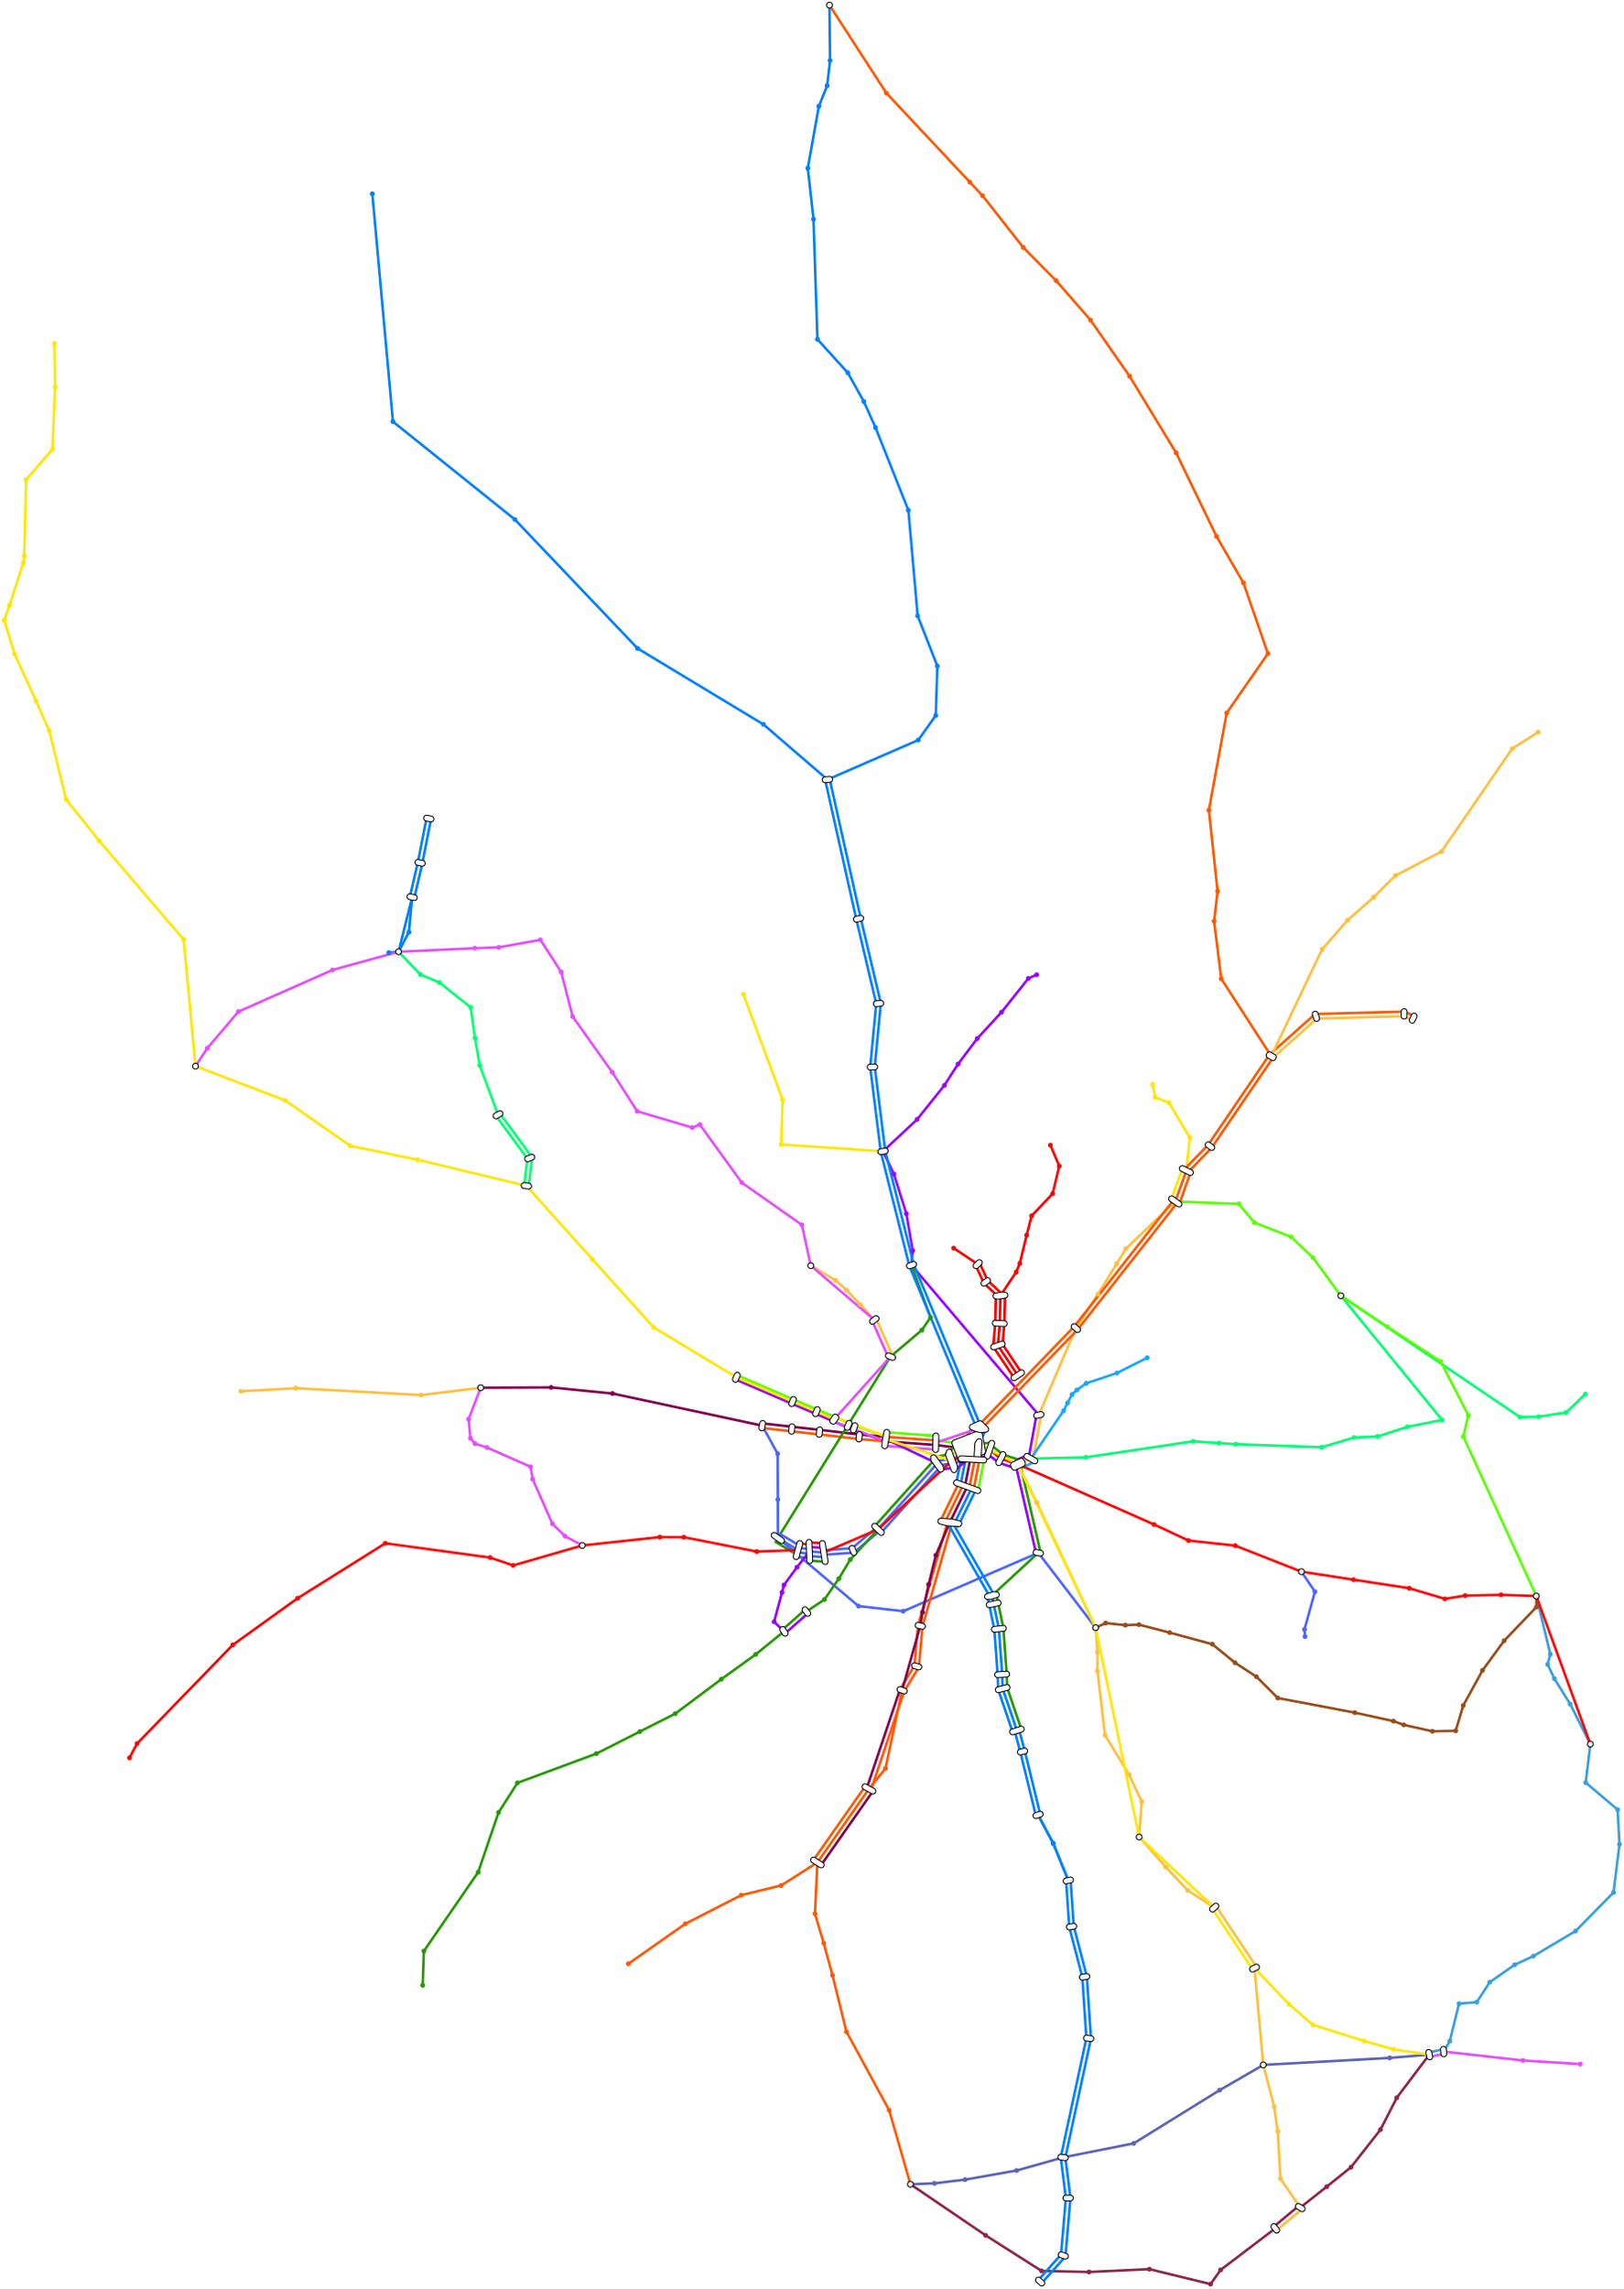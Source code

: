 <?xml version="1.0" encoding="UTF-8"?>
<ipe creator="OpenMetroMaps" version="70005">
  <ipestyle>
    <layout frame="1000 905" origin="0 0" paper="1000 905"/>
    <opacity name="0%" value="0.00"/>
    <opacity name="10%" value="0.10"/>
    <opacity name="20%" value="0.20"/>
    <opacity name="30%" value="0.30"/>
    <opacity name="40%" value="0.40"/>
    <opacity name="50%" value="0.50"/>
    <opacity name="60%" value="0.60"/>
    <opacity name="70%" value="0.70"/>
    <opacity name="80%" value="0.80"/>
    <opacity name="90%" value="0.90"/>
    <opacity name="100%" value="1.00"/>
  </ipestyle>
  <page>
    <group matrix="1 0 0 -1 0 905">
      <path cap="1" join="1" pen="1.0" stroke="1.000000 0.749020 0.247059">143.527519 597.390253 m 165.269310 596.186478 l</path>
      <path cap="1" join="1" pen="1.0" stroke="1.000000 0.749020 0.247059">165.269310 596.186478 m 214.662749 598.896859 l</path>
      <path cap="1" join="1" pen="1.0" stroke="1.000000 0.749020 0.247059">214.662749 598.896859 m 238.236323 596.004743 l</path>
      <path cap="1" join="1" pen="1.0" stroke="0.349020 1.000000 0.000000">434.842788 635.940882 m 436.938539 625.148143 l</path>
      <path cap="1" join="1" pen="1.0" stroke="1.000000 0.349020 0.000000">433.075794 635.597764 m 435.171544 624.805025 l</path>
      <path cap="1" join="1" pen="1.0" stroke="1.000000 0.349020 0.000000">431.308799 635.254646 m 433.404549 624.461907 l</path>
      <path cap="1" join="1" pen="1.0" stroke="0.501961 0.000000 0.301961">429.541805 634.911529 m 431.637555 624.118790 l</path>
      <path cap="1" join="1" pen="1.0" stroke="0.000000 0.501961 1.000000">427.774810 634.568411 m 429.870560 623.775672 l</path>
      <path cap="1" join="1" pen="1.0" stroke="0.000000 0.501961 1.000000">426.007815 634.225293 m 428.103566 623.432554 l</path>
      <path cap="1" join="1" pen="1.0" stroke="0.349020 1.000000 0.000000">436.887247 623.201156 m 435.667898 618.313208 l</path>
      <path cap="1" join="1" pen="1.0" stroke="1.000000 0.349020 0.000000">435.140769 623.636833 m 433.921420 618.748885 l</path>
      <path cap="1" join="1" pen="1.0" stroke="1.000000 0.349020 0.000000">433.394291 624.072510 m 432.174942 619.184562 l</path>
      <path cap="1" join="1" pen="1.0" stroke="0.501961 0.000000 0.301961">431.647813 624.508187 m 430.428464 619.620239 l</path>
      <path cap="1" join="1" pen="1.0" stroke="0.000000 0.501961 1.000000">429.901335 624.943864 m 428.681986 620.055916 l</path>
      <path cap="1" join="1" pen="1.0" stroke="0.000000 0.501961 1.000000">428.154857 625.379541 m 426.935508 620.491593 l</path>
      <path cap="1" join="1" pen="1.0" stroke="0.349020 1.000000 0.000000">431.414628 618.509513 m 418.114836 616.827461 l</path>
      <path cap="1" join="1" pen="1.0" stroke="0.501961 0.000000 0.301961">431.188778 620.295288 m 417.888985 618.613236 l</path>
      <path cap="1" join="1" pen="1.0" stroke="0.349020 1.000000 0.000000">418.199122 615.027561 m 398.424618 613.579336 l</path>
      <path cap="1" join="1" pen="1.0" stroke="1.000000 0.349020 0.000000">418.067648 616.822753 m 398.293144 615.374528 l</path>
      <path cap="1" join="1" pen="1.0" stroke="0.501961 0.000000 0.301961">417.936173 618.617945 m 398.161669 617.169720 l</path>
      <path cap="1" join="1" pen="1.0" stroke="0.901961 0.301961 1.000000">417.804699 620.413137 m 398.030195 618.964912 l</path>
      <path cap="1" join="1" pen="1.0" stroke="0.349020 1.000000 0.000000">398.528163 615.423864 m 386.036068 610.994709 l</path>
      <path cap="1" join="1" pen="1.0" stroke="0.600000 0.000000 1.000000">397.926650 617.120385 m 385.434555 612.691230 l</path>
      <path cap="1" join="1" pen="1.0" stroke="0.349020 1.000000 0.000000">386.085177 611.013757 m 383.762571 610.033793 l</path>
      <path cap="1" join="1" pen="1.0" stroke="0.600000 0.000000 1.000000">385.385446 612.672183 m 383.062840 611.692219 l</path>
      <path cap="1" join="1" pen="1.0" stroke="0.349020 1.000000 0.000000">383.774857 610.039084 m 378.257050 607.613756 l</path>
      <path cap="1" join="1" pen="1.0" stroke="0.600000 0.000000 1.000000">383.050554 611.686927 m 377.532748 609.261598 l</path>
      <path cap="1" join="1" pen="1.0" stroke="0.349020 1.000000 0.000000">378.245111 607.608611 m 371.206115 604.635214 l</path>
      <path cap="1" join="1" pen="1.0" stroke="0.600000 0.000000 1.000000">377.544686 609.266744 m 370.505691 606.293347 l</path>
      <path cap="1" join="1" pen="1.0" stroke="0.349020 1.000000 0.000000">371.207322 604.635725 m 361.796809 600.644407 l</path>
      <path cap="1" join="1" pen="1.0" stroke="0.600000 0.000000 1.000000">370.504484 606.292837 m 361.093972 602.301519 l</path>
      <path cap="1" join="1" pen="1.0" stroke="0.349020 1.000000 0.000000">361.801601 600.646456 m 339.594109 591.075406 l</path>
      <path cap="1" join="1" pen="1.0" stroke="0.600000 0.000000 1.000000">361.089180 602.299470 m 338.881688 592.728421 l</path>
      <path cap="1" join="1" pen="1.0" stroke="0.223529 0.623529 0.874510">655.236959 678.279509 m 660.763330 701.245483 l</path>
      <path cap="1" join="1" pen="1.0" stroke="0.223529 0.623529 0.874510">660.763330 701.245483 m 659.695852 705.265167 l</path>
      <path cap="1" join="1" pen="1.0" stroke="0.223529 0.623529 0.874510">659.695852 705.265167 m 662.417359 710.952407 l</path>
      <path cap="1" join="1" pen="1.0" stroke="0.223529 0.623529 0.874510">662.417359 710.952407 m 668.589279 720.911780 l</path>
      <path cap="1" join="1" pen="1.0" stroke="0.223529 0.623529 0.874510">668.589279 720.911780 m 676.587082 736.733278 l</path>
      <path cap="1" join="1" pen="1.0" stroke="0.223529 0.623529 0.874510">676.587082 736.733278 m 674.744451 751.951143 l</path>
      <path cap="1" join="1" pen="1.0" stroke="0.223529 0.623529 0.874510">674.744451 751.951143 m 687.354541 762.619658 l</path>
      <path cap="1" join="1" pen="1.0" stroke="0.223529 0.623529 0.874510">687.354541 762.619658 m 688.074884 776.346326 l</path>
      <path cap="1" join="1" pen="1.0" stroke="0.223529 0.623529 0.874510">688.074884 776.346326 m 685.736863 795.309737 l</path>
      <path cap="1" join="1" pen="1.0" stroke="0.223529 0.623529 0.874510">685.736863 795.309737 m 670.770100 810.541072 l</path>
      <path cap="1" join="1" pen="1.0" stroke="0.223529 0.623529 0.874510">670.770100 810.541072 m 654.048631 820.483564 l</path>
      <path cap="1" join="1" pen="1.0" stroke="0.223529 0.623529 0.874510">654.048631 820.483564 m 646.702848 823.860353 l</path>
      <path cap="1" join="1" pen="1.0" stroke="0.223529 0.623529 0.874510">646.702848 823.860353 m 636.820544 830.767955 l</path>
      <path cap="1" join="1" pen="1.0" stroke="0.223529 0.623529 0.874510">636.820544 830.767955 m 631.702209 838.649043 l</path>
      <path cap="1" join="1" pen="1.0" stroke="0.223529 0.623529 0.874510">631.702209 838.649043 m 624.694044 839.254313 l</path>
      <path cap="1" join="1" pen="1.0" stroke="0.223529 0.623529 0.874510">624.694044 839.254313 m 621.044751 854.051828 l</path>
      <path cap="1" join="1" pen="1.0" stroke="0.223529 0.623529 0.874510">621.044751 854.051828 m 618.619756 858.166026 l</path>
      <path cap="1" join="1" pen="1.0" stroke="0.223529 0.623529 0.874510">618.430582 857.286132 m 612.755194 858.506321 l</path>
      <path cap="1" join="1" pen="1.0" stroke="0.901961 0.301961 1.000000">618.808930 859.045920 m 613.133542 860.266108 l</path>
      <path cap="1" join="1" pen="1.0" stroke="0.600000 0.000000 1.000000">457.857896 432.899147 m 454.565254 434.380540 l</path>
      <path cap="1" join="1" pen="1.0" stroke="0.600000 0.000000 1.000000">454.565254 434.380540 m 443.956327 447.720726 l</path>
      <path cap="1" join="1" pen="1.0" stroke="0.600000 0.000000 1.000000">443.956327 447.720726 m 434.384618 458.106545 l</path>
      <path cap="1" join="1" pen="1.0" stroke="0.600000 0.000000 1.000000">434.384618 458.106545 m 426.799989 468.186852 l</path>
      <path cap="1" join="1" pen="1.0" stroke="0.600000 0.000000 1.000000">426.799989 468.186852 m 421.401510 476.582375 l</path>
      <path cap="1" join="1" pen="1.0" stroke="0.600000 0.000000 1.000000">421.401510 476.582375 m 410.635382 490.028232 l</path>
      <path cap="1" join="1" pen="1.0" stroke="0.600000 0.000000 1.000000">410.635382 490.028232 m 397.149081 502.651374 l</path>
      <path cap="1" join="1" pen="1.0" stroke="0.600000 0.000000 1.000000">397.149081 502.651374 m 401.475325 511.628256 l</path>
      <path cap="1" join="1" pen="1.0" stroke="0.600000 0.000000 1.000000">401.475325 511.628256 m 406.383171 527.269156 l</path>
      <path cap="1" join="1" pen="1.0" stroke="0.600000 0.000000 1.000000">406.383171 527.269156 m 408.889622 541.827082 l</path>
      <path cap="1" join="1" pen="1.0" stroke="0.600000 0.000000 1.000000">408.889622 541.827082 m 408.416308 547.588630 l</path>
      <path cap="1" join="1" pen="1.0" stroke="0.600000 0.000000 1.000000">408.416308 547.588630 m 458.693761 606.786844 l</path>
      <path cap="1" join="1" pen="1.0" stroke="0.600000 0.000000 1.000000">457.808273 606.625872 m 454.678731 623.841070 l</path>
      <path cap="1" join="1" pen="1.0" stroke="1.000000 0.749020 0.247059">459.579248 606.947816 m 456.449706 624.163015 l</path>
      <path cap="1" join="1" pen="1.0" stroke="0.600000 0.000000 1.000000">454.846553 622.351299 m 449.717940 624.580979 l</path>
      <path cap="1" join="1" pen="1.0" stroke="1.000000 0.749020 0.247059">455.564218 624.002043 m 450.435606 626.231722 l</path>
      <path cap="1" join="1" pen="1.0" stroke="0.098039 0.650980 1.000000">456.281884 625.652787 m 451.153272 627.882466 l</path>
      <path cap="1" join="1" pen="1.0" stroke="1.000000 0.349020 0.000000">349.355245 611.885913 m 361.021562 613.209196 l</path>
      <path cap="1" join="1" pen="1.0" stroke="0.501961 0.000000 0.301961">349.558113 610.097382 m 361.224431 611.420665 l</path>
      <path cap="1" join="1" pen="1.0" stroke="1.000000 0.349020 0.000000">361.023288 613.209390 m 371.941287 614.426459 l</path>
      <path cap="1" join="1" pen="1.0" stroke="0.501961 0.000000 0.301961">361.222706 611.420470 m 372.140704 612.637540 l</path>
      <path cap="1" join="1" pen="1.0" stroke="1.000000 0.349020 0.000000">371.936021 614.425857 m 387.632452 616.269251 l</path>
      <path cap="1" join="1" pen="1.0" stroke="0.501961 0.000000 0.301961">372.145970 612.638143 m 387.842401 614.481537 l</path>
      <path cap="1" join="1" pen="1.0" stroke="1.000000 0.349020 0.000000">387.660770 616.272123 m 398.150750 617.168854 l</path>
      <path cap="1" join="1" pen="1.0" stroke="0.501961 0.000000 0.301961">387.814083 614.478664 m 398.304063 615.375395 l</path>
      <path cap="1" join="1" pen="1.0" stroke="0.600000 0.000000 1.000000">398.227407 616.272124 m 418.542405 625.912817 l</path>
      <path cap="1" join="1" pen="1.0" stroke="0.600000 0.000000 1.000000">419.015568 628.571034 m 424.741960 627.551737 l</path>
      <path cap="1" join="1" pen="1.0" stroke="0.301961 0.400000 1.000000">418.700126 626.798889 m 424.426518 625.779592 l</path>
      <path cap="1" join="1" pen="1.0" stroke="0.301961 0.400000 1.000000">418.384685 625.026745 m 424.111077 624.007448 l</path>
      <path cap="1" join="1" pen="1.0" stroke="0.149020 0.600000 0.000000">418.069243 623.254600 m 423.795635 622.235303 l</path>
      <path cap="1" join="1" pen="1.0" stroke="0.600000 0.000000 1.000000">426.484280 627.731061 m 433.517185 622.239941 l</path>
      <path cap="1" join="1" pen="1.0" stroke="0.301961 0.400000 1.000000">425.376539 626.312291 m 432.409444 620.821171 l</path>
      <path cap="1" join="1" pen="1.0" stroke="0.301961 0.400000 1.000000">424.268798 624.893520 m 431.301703 619.402400 l</path>
      <path cap="1" join="1" pen="1.0" stroke="1.000000 0.901961 0.000000">423.161056 623.474750 m 430.193962 617.983630 l</path>
      <path cap="1" join="1" pen="1.0" stroke="0.149020 0.600000 0.000000">422.053315 622.055979 m 429.086221 616.564859 l</path>
      <path cap="1" join="1" pen="1.0" stroke="0.600000 0.000000 1.000000">429.874995 622.707624 m 433.248140 624.163651 l</path>
      <path cap="1" join="1" pen="1.0" stroke="0.301961 0.400000 1.000000">430.588349 621.055012 m 433.961494 622.511039 l</path>
      <path cap="1" join="1" pen="1.0" stroke="0.301961 0.400000 1.000000">431.301703 619.402400 m 434.674849 620.858427 l</path>
      <path cap="1" join="1" pen="1.0" stroke="1.000000 0.901961 0.000000">432.015057 617.749788 m 435.388203 619.205815 l</path>
      <path cap="1" join="1" pen="1.0" stroke="0.149020 0.600000 0.000000">432.728411 616.097177 m 436.101557 617.553203 l</path>
      <path cap="1" join="1" pen="1.0" stroke="0.600000 0.000000 1.000000">434.893613 623.549550 m 439.468408 623.177660 l</path>
      <path cap="1" join="1" pen="1.0" stroke="1.000000 0.000000 0.000000">434.747770 621.755468 m 439.322565 621.383578 l</path>
      <path cap="1" join="1" pen="1.0" stroke="1.000000 0.901961 0.000000">434.601927 619.961386 m 439.176722 619.589496 l</path>
      <path cap="1" join="1" pen="1.0" stroke="0.149020 0.600000 0.000000">434.456084 618.167304 m 439.030880 617.795414 l</path>
      <path cap="1" join="1" pen="1.0" stroke="0.600000 0.000000 1.000000">438.135407 621.900212 m 442.599629 625.418844 l</path>
      <path cap="1" join="1" pen="1.0" stroke="1.000000 0.000000 0.000000">439.249644 620.486537 m 443.713866 624.005170 l</path>
      <path cap="1" join="1" pen="1.0" stroke="0.149020 0.600000 0.000000">440.363881 619.072862 m 444.828103 622.591495 l</path>
      <path cap="1" join="1" pen="1.0" stroke="0.600000 0.000000 1.000000">443.147866 625.713866 m 449.869606 627.940419 l</path>
      <path cap="1" join="1" pen="1.0" stroke="1.000000 0.000000 0.000000">443.713866 624.005170 m 450.435606 626.231722 l</path>
      <path cap="1" join="1" pen="1.0" stroke="0.149020 0.600000 0.000000">444.279866 622.296473 m 451.001606 624.523026 l</path>
      <path cap="1" join="1" pen="1.0" stroke="0.600000 0.000000 1.000000">449.558630 626.433991 m 457.618666 661.379956 l</path>
      <path cap="1" join="1" pen="1.0" stroke="0.149020 0.600000 0.000000">451.312583 626.029454 m 459.372619 660.975420 l</path>
      <path cap="1" join="1" pen="1.0" stroke="0.149020 0.600000 0.000000">408.416308 547.588630 m 415.921195 568.216787 l</path>
      <path cap="1" join="1" pen="1.0" stroke="0.149020 0.600000 0.000000">415.921195 568.216787 m 412.508083 573.230020 l</path>
      <path cap="1" join="1" pen="1.0" stroke="0.149020 0.600000 0.000000">412.508083 573.230020 m 400.113430 583.705744 l</path>
      <path cap="1" join="1" pen="1.0" stroke="0.149020 0.600000 0.000000">400.113430 583.705744 m 355.628218 655.328531 l</path>
      <path cap="1" join="1" pen="1.0" stroke="0.149020 0.600000 0.000000">354.699782 656.870610 m 362.658381 661.662224 l</path>
      <path cap="1" join="1" pen="1.0" stroke="0.301961 0.400000 1.000000">355.628218 655.328531 m 363.586817 660.120145 l</path>
      <path cap="1" join="1" pen="1.0" stroke="0.301961 0.400000 1.000000">356.556654 653.786452 m 364.515252 658.578067 l</path>
      <path cap="1" join="1" pen="1.0" stroke="0.149020 0.600000 0.000000">363.260144 662.800310 m 367.753294 663.347960 l</path>
      <path cap="1" join="1" pen="1.0" stroke="0.301961 0.400000 1.000000">363.477926 661.013534 m 367.971076 661.561183 l</path>
      <path cap="1" join="1" pen="1.0" stroke="0.301961 0.400000 1.000000">363.695708 659.226757 m 368.188858 659.774407 l</path>
      <path cap="1" join="1" pen="1.0" stroke="1.000000 0.000000 0.000000">363.913490 657.439980 m 368.406640 657.987630 l</path>
      <path cap="1" join="1" pen="1.0" stroke="0.149020 0.600000 0.000000">367.819311 664.258346 m 373.489941 664.670004 l</path>
      <path cap="1" join="1" pen="1.0" stroke="0.301961 0.400000 1.000000">367.949639 662.463070 m 373.620269 662.874729 l</path>
      <path cap="1" join="1" pen="1.0" stroke="0.301961 0.400000 1.000000">368.079967 660.667795 m 373.750596 661.079453 l</path>
      <path cap="1" join="1" pen="1.0" stroke="0.600000 0.000000 1.000000">368.210294 658.872519 m 373.880924 659.284178 l</path>
      <path cap="1" join="1" pen="1.0" stroke="1.000000 0.000000 0.000000">368.340622 657.077244 m 374.011252 657.488902 l</path>
      <path cap="1" join="1" pen="1.0" stroke="0.301961 0.400000 1.000000">349.456679 610.991647 m 355.539341 622.060979 l</path>
      <path cap="1" join="1" pen="1.0" stroke="0.301961 0.400000 1.000000">355.539341 622.060979 m 355.618512 640.131314 l</path>
      <path cap="1" join="1" pen="1.0" stroke="0.301961 0.400000 1.000000">355.618512 640.131314 m 355.628218 655.328531 l</path>
      <path cap="1" join="1" pen="1.0" stroke="0.301961 0.400000 1.000000">373.815074 661.977141 m 385.351597 661.148510 l</path>
      <path cap="1" join="1" pen="1.0" stroke="0.301961 0.400000 1.000000">373.686118 660.181766 m 385.222641 659.353135 l</path>
      <path cap="1" join="1" pen="1.0" stroke="0.301961 0.400000 1.000000">385.867217 660.938926 m 395.750662 652.606807 l</path>
      <path cap="1" join="1" pen="1.0" stroke="0.301961 0.400000 1.000000">384.707022 659.562719 m 394.590467 651.230599 l</path>
      <path cap="1" join="1" pen="1.0" stroke="0.301961 0.400000 1.000000">396.509350 653.121888 m 419.881191 627.116001 l</path>
      <path cap="1" join="1" pen="1.0" stroke="0.301961 0.400000 1.000000">395.170565 651.918703 m 418.542405 625.912817 l</path>
      <path cap="1" join="1" pen="1.0" stroke="0.149020 0.600000 0.000000">393.831779 650.715518 m 417.203620 624.709632 l</path>
      <path cap="1" join="1" pen="1.0" stroke="0.301961 0.400000 1.000000">355.628218 655.328531 m 387.473460 682.247357 l</path>
      <path cap="1" join="1" pen="1.0" stroke="0.301961 0.400000 1.000000">387.473460 682.247357 m 405.149929 684.250622 l</path>
      <path cap="1" join="1" pen="1.0" stroke="0.301961 0.400000 1.000000">405.149929 684.250622 m 458.495642 661.177688 l</path>
      <path cap="1" join="1" pen="1.0" stroke="0.301961 0.400000 1.000000">458.495642 661.177688 m 481.151327 690.771203 l</path>
      <path cap="1" join="1" pen="1.0" stroke="0.600000 0.000000 1.000000">368.079967 660.667795 m 363.176116 666.886578 l</path>
      <path cap="1" join="1" pen="1.0" stroke="0.600000 0.000000 1.000000">363.176116 666.886578 m 358.041414 673.913587 l</path>
      <path cap="1" join="1" pen="1.0" stroke="0.600000 0.000000 1.000000">358.041414 673.913587 m 357.265690 676.814595 l</path>
      <path cap="1" join="1" pen="1.0" stroke="0.600000 0.000000 1.000000">357.265690 676.814595 m 354.153847 688.429951 l</path>
      <path cap="1" join="1" pen="1.0" stroke="0.600000 0.000000 1.000000">354.153847 688.429951 m 358.041414 692.228100 l</path>
      <path cap="1" join="1" pen="1.0" stroke="0.600000 0.000000 1.000000">358.637388 692.902500 m 367.487803 685.081310 l</path>
      <path cap="1" join="1" pen="1.0" stroke="0.149020 0.600000 0.000000">357.445441 691.553699 m 366.295856 683.732510 l</path>
      <path cap="1" join="1" pen="1.0" stroke="1.000000 0.749020 0.247059">552.685149 928.675994 m 562.565930 920.465268 l</path>
      <path cap="1" join="1" pen="1.0" stroke="0.564706 0.141176 0.294118">551.534741 927.291594 m 561.415522 919.080868 l</path>
      <path cap="1" join="1" pen="1.0" stroke="1.000000 0.749020 0.247059">561.990726 919.773068 m 554.149742 908.336447 l</path>
      <path cap="1" join="1" pen="1.0" stroke="1.000000 0.749020 0.247059">554.149742 908.336447 m 553.086452 889.648468 l</path>
      <path cap="1" join="1" pen="1.0" stroke="1.000000 0.749020 0.247059">553.086452 889.648468 m 551.653950 879.841367 l</path>
      <path cap="1" join="1" pen="1.0" stroke="1.000000 0.749020 0.247059">551.653950 879.841367 m 547.360821 863.433987 l</path>
      <path cap="1" join="1" pen="1.0" stroke="1.000000 0.749020 0.247059">547.360821 863.433987 m 543.900892 825.194505 l</path>
      <path cap="1" join="1" pen="1.0" stroke="1.000000 0.749020 0.247059">544.650033 824.695719 m 528.736072 800.794053 l</path>
      <path cap="1" join="1" pen="1.0" stroke="1.000000 0.901961 0.000000">543.151750 825.693291 m 527.237789 801.791624 l</path>
      <path cap="1" join="1" pen="1.0" stroke="1.000000 0.749020 0.247059">527.986930 801.292839 m 517.501328 794.458857 l</path>
      <path cap="1" join="1" pen="1.0" stroke="1.000000 0.749020 0.247059">517.501328 794.458857 m 508.828667 785.262922 l</path>
      <path cap="1" join="1" pen="1.0" stroke="1.000000 0.749020 0.247059">508.828667 785.262922 m 498.342113 773.436469 l</path>
      <path cap="1" join="1" pen="1.0" stroke="1.000000 0.749020 0.247059">498.342113 773.436469 m 499.350402 759.476230 l</path>
      <path cap="1" join="1" pen="1.0" stroke="1.000000 0.749020 0.247059">499.350402 759.476230 m 494.408109 748.861375 l</path>
      <path cap="1" join="1" pen="1.0" stroke="1.000000 0.749020 0.247059">494.408109 748.861375 m 484.832212 733.186554 l</path>
      <path cap="1" join="1" pen="1.0" stroke="1.000000 0.749020 0.247059">484.832212 733.186554 m 481.873192 707.855624 l</path>
      <path cap="1" join="1" pen="1.0" stroke="1.000000 0.749020 0.247059">481.873192 707.855624 m 481.868815 700.487056 l</path>
      <path cap="1" join="1" pen="1.0" stroke="1.000000 0.749020 0.247059">481.868815 700.487056 m 481.151327 690.771203 l</path>
      <path cap="1" join="1" pen="1.0" stroke="1.000000 0.749020 0.247059">481.151327 690.771203 m 457.904143 641.327809 l</path>
      <path cap="1" join="1" pen="1.0" stroke="1.000000 0.749020 0.247059">457.904143 641.327809 m 450.435606 626.231722 l</path>
      <path cap="1" join="1" pen="1.0" stroke="1.000000 0.749020 0.247059">458.693761 606.786844 m 473.338320 572.441899 l</path>
      <path cap="1" join="1" pen="1.0" stroke="1.000000 0.749020 0.247059">473.338320 572.441899 m 482.069407 559.056076 l</path>
      <path cap="1" join="1" pen="1.0" stroke="1.000000 0.749020 0.247059">482.069407 559.056076 m 489.482943 546.974188 l</path>
      <path cap="1" join="1" pen="1.0" stroke="1.000000 0.749020 0.247059">489.482943 546.974188 m 493.072287 541.098499 l</path>
      <path cap="1" join="1" pen="1.0" stroke="1.000000 0.749020 0.247059">493.072287 541.098499 m 512.633257 522.450454 l</path>
      <path cap="1" join="1" pen="1.0" stroke="0.098039 0.650980 1.000000">455.564218 624.002043 m 468.490993 605.070055 l</path>
      <path cap="1" join="1" pen="1.0" stroke="0.098039 0.650980 1.000000">468.490993 605.070055 m 470.054242 602.021075 l</path>
      <path cap="1" join="1" pen="1.0" stroke="0.098039 0.650980 1.000000">470.054242 602.021075 m 471.802477 598.693231 l</path>
      <path cap="1" join="1" pen="1.0" stroke="0.098039 0.650980 1.000000">471.802477 598.693231 m 473.709815 596.897100 l</path>
      <path cap="1" join="1" pen="1.0" stroke="0.098039 0.650980 1.000000">473.709815 596.897100 m 477.430095 594.250567 l</path>
      <path cap="1" join="1" pen="1.0" stroke="0.098039 0.650980 1.000000">477.430095 594.250567 m 489.586665 590.187337 l</path>
      <path cap="1" join="1" pen="1.0" stroke="0.098039 0.650980 1.000000">489.586665 590.187337 m 501.532936 584.156720 l</path>
      <path cap="1" join="1" pen="1.0" stroke="0.000000 1.000000 0.450980">674.577544 598.534712 m 666.964178 605.789924 l</path>
      <path cap="1" join="1" pen="1.0" stroke="0.000000 1.000000 0.450980">666.964178 605.789924 m 656.135056 607.437746 l</path>
      <path cap="1" join="1" pen="1.0" stroke="0.000000 1.000000 0.450980">656.135056 607.437746 m 648.794982 607.637488 l</path>
      <path cap="1" join="1" pen="1.0" stroke="0.000000 1.000000 0.450980">648.794982 607.637488 m 577.993565 559.660865 l</path>
      <path cap="1" join="1" pen="1.0" stroke="0.000000 1.000000 0.450980">577.993565 559.660865 m 617.974588 608.718797 l</path>
      <path cap="1" join="1" pen="1.0" stroke="0.000000 1.000000 0.450980">617.974588 608.718797 m 604.328612 611.441415 l</path>
      <path cap="1" join="1" pen="1.0" stroke="0.000000 1.000000 0.450980">604.328612 611.441415 m 592.546773 615.238032 l</path>
      <path cap="1" join="1" pen="1.0" stroke="0.000000 1.000000 0.450980">592.546773 615.238032 m 583.238650 615.666071 l</path>
      <path cap="1" join="1" pen="1.0" stroke="0.000000 1.000000 0.450980">583.238650 615.666071 m 570.369160 619.496554 l</path>
      <path cap="1" join="1" pen="1.0" stroke="0.000000 1.000000 0.450980">570.369160 619.496554 m 536.488308 618.300659 l</path>
      <path cap="1" join="1" pen="1.0" stroke="0.000000 1.000000 0.450980">536.488308 618.300659 m 529.891985 617.858937 l</path>
      <path cap="1" join="1" pen="1.0" stroke="0.000000 1.000000 0.450980">529.891985 617.858937 m 519.655314 617.171299 l</path>
      <path cap="1" join="1" pen="1.0" stroke="0.000000 1.000000 0.450980">519.655314 617.171299 m 477.275369 623.465752 l</path>
      <path cap="1" join="1" pen="1.0" stroke="0.000000 1.000000 0.450980">477.275369 623.465752 m 455.564218 624.002043 l</path>
      <path cap="1" join="1" pen="1.0" stroke="1.000000 0.000000 0.000000">451.890658 590.085418 m 444.045488 578.327573 l</path>
      <path cap="1" join="1" pen="1.0" stroke="1.000000 0.000000 0.000000">450.393356 591.084460 m 442.548186 579.326616 l</path>
      <path cap="1" join="1" pen="1.0" stroke="1.000000 0.000000 0.000000">448.896054 592.083503 m 441.050884 580.325659 l</path>
      <path cap="1" join="1" pen="1.0" stroke="1.000000 0.000000 0.000000">444.341626 579.480149 m 445.089184 570.747832 l</path>
      <path cap="1" join="1" pen="1.0" stroke="1.000000 0.000000 0.000000">442.548186 579.326616 m 443.295744 570.594299 l</path>
      <path cap="1" join="1" pen="1.0" stroke="1.000000 0.000000 0.000000">440.754746 579.173083 m 441.502303 570.440765 l</path>
      <path cap="1" join="1" pen="1.0" stroke="1.000000 0.000000 0.000000">445.095273 570.635438 m 445.346489 559.646711 l</path>
      <path cap="1" join="1" pen="1.0" stroke="1.000000 0.000000 0.000000">443.295744 570.594299 m 443.546960 559.605571 l</path>
      <path cap="1" join="1" pen="1.0" stroke="1.000000 0.000000 0.000000">441.496214 570.553159 m 441.747430 559.564432 l</path>
      <path cap="1" join="1" pen="1.0" stroke="1.000000 0.000000 0.000000">443.546960 559.605571 m 449.765126 550.329067 l</path>
      <path cap="1" join="1" pen="1.0" stroke="1.000000 0.000000 0.000000">449.765126 550.329067 m 451.189254 546.916957 l</path>
      <path cap="1" join="1" pen="1.0" stroke="1.000000 0.000000 0.000000">451.189254 546.916957 m 453.900293 535.734548 l</path>
      <path cap="1" join="1" pen="1.0" stroke="1.000000 0.000000 0.000000">453.900293 535.734548 m 455.863965 528.119080 l</path>
      <path cap="1" join="1" pen="1.0" stroke="1.000000 0.000000 0.000000">455.863965 528.119080 m 464.155615 519.362242 l</path>
      <path cap="1" join="1" pen="1.0" stroke="1.000000 0.000000 0.000000">464.155615 519.362242 m 466.778918 508.454663 l</path>
      <path cap="1" join="1" pen="1.0" stroke="1.000000 0.000000 0.000000">466.778918 508.454663 m 463.261133 500.200504 l</path>
      <path cap="1" join="1" pen="1.0" stroke="1.000000 0.000000 0.000000">444.160072 558.946714 m 438.366879 553.555747 l</path>
      <path cap="1" join="1" pen="1.0" stroke="1.000000 0.000000 0.000000">442.933847 560.264429 m 437.140654 554.873462 l</path>
      <path cap="1" join="1" pen="1.0" stroke="1.000000 0.000000 0.000000">438.572802 553.841535 m 435.380075 546.832245 l</path>
      <path cap="1" join="1" pen="1.0" stroke="1.000000 0.000000 0.000000">436.934732 554.587675 m 433.742005 547.578385 l</path>
      <path cap="1" join="1" pen="1.0" stroke="1.000000 0.000000 0.000000">425.076114 540.876079 m 434.561040 547.205315 l</path>
      <path cap="1" join="1" pen="1.0" stroke="0.301961 0.400000 1.000000">562.443295 668.640550 m 567.775926 676.555112 l</path>
      <path cap="1" join="1" pen="1.0" stroke="0.301961 0.400000 1.000000">567.775926 676.555112 m 563.643613 691.462641 l</path>
      <path cap="1" join="1" pen="1.0" stroke="0.301961 0.400000 1.000000">563.643613 691.462641 m 563.852769 694.279692 l</path>
      <path cap="1" join="1" pen="1.0" stroke="0.600000 0.301961 0.098039">481.151327 690.771203 m 485.099795 688.947220 l</path>
      <path cap="1" join="1" pen="1.0" stroke="0.600000 0.301961 0.098039">485.099795 688.947220 m 492.895103 689.772259 l</path>
      <path cap="1" join="1" pen="1.0" stroke="0.600000 0.301961 0.098039">492.895103 689.772259 m 498.246765 689.560013 l</path>
      <path cap="1" join="1" pen="1.0" stroke="0.600000 0.301961 0.098039">498.246765 689.560013 m 510.410947 692.715668 l</path>
      <path cap="1" join="1" pen="1.0" stroke="0.600000 0.301961 0.098039">510.410947 692.715668 m 527.260878 697.300831 l</path>
      <path cap="1" join="1" pen="1.0" stroke="0.600000 0.301961 0.098039">527.260878 697.300831 m 536.229098 704.619808 l</path>
      <path cap="1" join="1" pen="1.0" stroke="0.600000 0.301961 0.098039">536.229098 704.619808 m 544.660059 710.119001 l</path>
      <path cap="1" join="1" pen="1.0" stroke="0.600000 0.301961 0.098039">544.660059 710.119001 m 553.102629 718.534956 l</path>
      <path cap="1" join="1" pen="1.0" stroke="0.600000 0.301961 0.098039">553.102629 718.534956 m 583.547151 724.318551 l</path>
      <path cap="1" join="1" pen="1.0" stroke="0.600000 0.301961 0.098039">583.547151 724.318551 m 598.796151 727.655582 l</path>
      <path cap="1" join="1" pen="1.0" stroke="0.600000 0.301961 0.098039">598.796151 727.655582 m 602.857666 729.130621 l</path>
      <path cap="1" join="1" pen="1.0" stroke="0.600000 0.301961 0.098039">602.857666 729.130621 m 614.150776 731.675337 l</path>
      <path cap="1" join="1" pen="1.0" stroke="0.600000 0.301961 0.098039">614.150776 731.675337 m 623.370593 731.488867 l</path>
      <path cap="1" join="1" pen="1.0" stroke="0.600000 0.301961 0.098039">623.370593 731.488867 m 626.358160 721.503283 l</path>
      <path cap="1" join="1" pen="1.0" stroke="0.600000 0.301961 0.098039">626.358160 721.503283 m 633.967530 707.628427 l</path>
      <path cap="1" join="1" pen="1.0" stroke="0.600000 0.301961 0.098039">633.967530 707.628427 m 642.511918 695.924105 l</path>
      <path cap="1" join="1" pen="1.0" stroke="0.600000 0.301961 0.098039">642.511918 695.924105 m 655.278448 682.611042 l</path>
      <path cap="1" join="1" pen="1.0" stroke="0.600000 0.301961 0.098039">655.278448 682.611042 m 655.236959 678.279509 l</path>
      <path cap="1" join="1" pen="1.0" stroke="0.360784 0.392157 0.721569">407.998376 910.565165 m 417.497385 910.205274 l</path>
      <path cap="1" join="1" pen="1.0" stroke="0.360784 0.392157 0.721569">417.497385 910.205274 m 429.622933 908.727325 l</path>
      <path cap="1" join="1" pen="1.0" stroke="0.360784 0.392157 0.721569">429.622933 908.727325 m 449.950303 905.132116 l</path>
      <path cap="1" join="1" pen="1.0" stroke="0.360784 0.392157 0.721569">449.950303 905.132116 m 468.278221 899.956569 l</path>
      <path cap="1" join="1" pen="1.0" stroke="0.360784 0.392157 0.721569">468.278221 899.956569 m 496.192694 894.403771 l</path>
      <path cap="1" join="1" pen="1.0" stroke="0.360784 0.392157 0.721569">496.192694 894.403771 m 530.145294 873.395782 l</path>
      <path cap="1" join="1" pen="1.0" stroke="0.360784 0.392157 0.721569">530.145294 873.395782 m 547.360821 863.433987 l</path>
      <path cap="1" join="1" pen="1.0" stroke="0.360784 0.392157 0.721569">547.360821 863.433987 m 597.335482 860.660088 l</path>
      <path cap="1" join="1" pen="1.0" stroke="0.360784 0.392157 0.721569">597.335482 860.660088 m 612.944368 859.386214 l</path>
      <path cap="1" join="1" pen="1.0" stroke="0.901961 0.301961 1.000000">618.619756 858.166026 m 649.964278 861.681193 l</path>
      <path cap="1" join="1" pen="1.0" stroke="0.901961 0.301961 1.000000">649.964278 861.681193 m 672.598457 863.098382 l</path>
      <path cap="1" join="1" pen="1.0" stroke="0.564706 0.141176 0.294118">612.944368 859.386214 m 600.118460 876.385446 l</path>
      <path cap="1" join="1" pen="1.0" stroke="0.564706 0.141176 0.294118">600.118460 876.385446 m 593.683715 888.968699 l</path>
      <path cap="1" join="1" pen="1.0" stroke="0.564706 0.141176 0.294118">593.683715 888.968699 m 582.029768 903.825846 l</path>
      <path cap="1" join="1" pen="1.0" stroke="0.564706 0.141176 0.294118">582.029768 903.825846 m 572.435030 911.514620 l</path>
      <path cap="1" join="1" pen="1.0" stroke="0.564706 0.141176 0.294118">572.435030 911.514620 m 561.990726 919.773068 l</path>
      <path cap="1" join="1" pen="1.0" stroke="0.564706 0.141176 0.294118">552.109945 927.983794 m 530.509367 944.400518 l</path>
      <path cap="1" join="1" pen="1.0" stroke="0.564706 0.141176 0.294118">530.509367 944.400518 m 526.549290 950.000000 l</path>
      <path cap="1" join="1" pen="1.0" stroke="0.564706 0.141176 0.294118">526.549290 950.000000 m 502.396015 944.095583 l</path>
      <path cap="1" join="1" pen="1.0" stroke="0.564706 0.141176 0.294118">502.396015 944.095583 m 478.543629 945.209879 l</path>
      <path cap="1" join="1" pen="1.0" stroke="0.564706 0.141176 0.294118">478.543629 945.209879 m 459.778366 944.790691 l</path>
      <path cap="1" join="1" pen="1.0" stroke="0.564706 0.141176 0.294118">459.778366 944.790691 m 437.678592 930.736041 l</path>
      <path cap="1" join="1" pen="1.0" stroke="0.564706 0.141176 0.294118">437.678592 930.736041 m 407.998376 910.565165 l</path>
      <path cap="1" join="1" pen="1.0" stroke="0.901961 0.301961 1.000000">238.236323 596.004743 m 233.452372 608.418581 l</path>
      <path cap="1" join="1" pen="1.0" stroke="0.901961 0.301961 1.000000">233.452372 608.418581 m 234.160915 615.965503 l</path>
      <path cap="1" join="1" pen="1.0" stroke="0.901961 0.301961 1.000000">234.160915 615.965503 m 235.967386 618.075420 l</path>
      <path cap="1" join="1" pen="1.0" stroke="0.901961 0.301961 1.000000">235.967386 618.075420 m 240.719175 619.613229 l</path>
      <path cap="1" join="1" pen="1.0" stroke="0.901961 0.301961 1.000000">240.719175 619.613229 m 257.935082 627.225285 l</path>
      <path cap="1" join="1" pen="1.0" stroke="0.901961 0.301961 1.000000">257.935082 627.225285 m 258.763714 632.094201 l</path>
      <path cap="1" join="1" pen="1.0" stroke="0.901961 0.301961 1.000000">258.763714 632.094201 m 266.581098 649.750302 l</path>
      <path cap="1" join="1" pen="1.0" stroke="0.901961 0.301961 1.000000">266.581098 649.750302 m 271.571732 654.640268 l</path>
      <path cap="1" join="1" pen="1.0" stroke="0.901961 0.301961 1.000000">271.571732 654.640268 m 278.378163 658.282741 l</path>
      <path cap="1" join="1" pen="1.0" stroke="1.000000 0.901961 0.000000">397.149081 502.651374 m 356.944628 499.937344 l</path>
      <path cap="1" join="1" pen="1.0" stroke="1.000000 0.901961 0.000000">356.944628 499.937344 m 357.490071 482.188214 l</path>
      <path cap="1" join="1" pen="1.0" stroke="1.000000 0.901961 0.000000">357.490071 482.188214 m 341.993471 440.597971 l</path>
      <path cap="1" join="1" pen="1.0" stroke="1.000000 0.749020 0.247059">400.936486 583.341632 m 394.535998 568.873677 l</path>
      <path cap="1" join="1" pen="1.0" stroke="0.901961 0.301961 1.000000">399.290373 584.069857 m 392.889885 569.601902 l</path>
      <path cap="1" join="1" pen="1.0" stroke="1.000000 0.749020 0.247059">393.712941 569.237789 m 388.272212 563.228733 l</path>
      <path cap="1" join="1" pen="1.0" stroke="1.000000 0.749020 0.247059">388.272212 563.228733 m 382.814164 557.480672 l</path>
      <path cap="1" join="1" pen="1.0" stroke="1.000000 0.749020 0.247059">382.814164 557.480672 m 378.404753 553.589146 l</path>
      <path cap="1" join="1" pen="1.0" stroke="1.000000 0.749020 0.247059">378.404753 553.589146 m 368.636638 547.787672 l</path>
      <path cap="1" join="1" pen="1.0" stroke="0.349020 1.000000 0.000000">655.236959 678.279509 m 626.388991 615.291537 l</path>
      <path cap="1" join="1" pen="1.0" stroke="0.349020 1.000000 0.000000">626.388991 615.291537 m 628.360465 606.887659 l</path>
      <path cap="1" join="1" pen="1.0" stroke="0.349020 1.000000 0.000000">628.360465 606.887659 m 617.432189 585.608650 l</path>
      <path cap="1" join="1" pen="1.0" stroke="0.349020 1.000000 0.000000">617.432189 585.608650 m 596.446710 571.950360 l</path>
      <path cap="1" join="1" pen="1.0" stroke="0.349020 1.000000 0.000000">596.446710 571.950360 m 577.993565 559.660865 l</path>
      <path cap="1" join="1" pen="1.0" stroke="0.349020 1.000000 0.000000">577.993565 559.660865 m 566.975841 544.622769 l</path>
      <path cap="1" join="1" pen="1.0" stroke="0.349020 1.000000 0.000000">566.975841 544.622769 m 558.374929 536.448310 l</path>
      <path cap="1" join="1" pen="1.0" stroke="0.349020 1.000000 0.000000">558.374929 536.448310 m 543.801928 530.745669 l</path>
      <path cap="1" join="1" pen="1.0" stroke="0.349020 1.000000 0.000000">543.801928 530.745669 m 537.684438 523.397698 l</path>
      <path cap="1" join="1" pen="1.0" stroke="0.349020 1.000000 0.000000">537.684438 523.397698 m 512.633257 522.450454 l</path>
      <path cap="1" join="1" pen="1.0" stroke="1.000000 0.749020 0.247059">551.107169 465.740425 m 568.775265 449.988849 l</path>
      <path cap="1" join="1" pen="1.0" stroke="1.000000 0.349020 0.000000">549.909336 464.396849 m 567.577432 448.645273 l</path>
      <path cap="1" join="1" pen="1.0" stroke="1.000000 0.749020 0.247059">568.200702 450.216731 m 603.033320 449.273839 l</path>
      <path cap="1" join="1" pen="1.0" stroke="1.000000 0.349020 0.000000">568.151995 448.417390 m 602.984613 447.474498 l</path>
      <path cap="1" join="1" pen="1.0" stroke="1.000000 0.749020 0.247059">602.625620 449.188445 m 606.210016 450.875913 l</path>
      <path cap="1" join="1" pen="1.0" stroke="1.000000 0.349020 0.000000">603.392313 447.559893 m 606.976708 449.247361 l</path>
      <path cap="1" join="1" pen="1.0" stroke="1.000000 0.901961 0.000000">503.661611 476.213501 m 504.686458 481.332903 l</path>
      <path cap="1" join="1" pen="1.0" stroke="1.000000 0.901961 0.000000">504.686458 481.332903 m 510.119004 483.448492 l</path>
      <path cap="1" join="1" pen="1.0" stroke="1.000000 0.901961 0.000000">510.119004 483.448492 m 518.360220 497.172594 l</path>
      <path cap="1" join="1" pen="1.0" stroke="1.000000 0.901961 0.000000">518.360220 497.172594 m 517.008602 510.249812 l</path>
      <path cap="1" join="1" pen="1.0" stroke="1.000000 0.901961 0.000000">515.314258 509.642193 m 510.938914 521.842836 l</path>
      <path cap="1" join="1" pen="1.0" stroke="1.000000 0.349020 0.000000">517.008602 510.249812 m 512.633257 522.450454 l</path>
      <path cap="1" join="1" pen="1.0" stroke="1.000000 0.349020 0.000000">518.702945 510.857430 m 514.327600 523.058073 l</path>
      <path cap="1" join="1" pen="1.0" stroke="1.000000 0.749020 0.247059">655.953686 337.095989 m 645.716635 343.575065 l</path>
      <path cap="1" join="1" pen="1.0" stroke="1.000000 0.749020 0.247059">645.716635 343.575065 m 617.758961 384.240195 l</path>
      <path cap="1" join="1" pen="1.0" stroke="1.000000 0.749020 0.247059">617.758961 384.240195 m 599.537238 393.765020 l</path>
      <path cap="1" join="1" pen="1.0" stroke="1.000000 0.749020 0.247059">599.537238 393.765020 m 590.934042 402.325342 l</path>
      <path cap="1" join="1" pen="1.0" stroke="1.000000 0.749020 0.247059">590.934042 402.325342 m 580.711836 411.326201 l</path>
      <path cap="1" join="1" pen="1.0" stroke="1.000000 0.749020 0.247059">580.711836 411.326201 m 570.608576 422.846981 l</path>
      <path cap="1" join="1" pen="1.0" stroke="1.000000 0.749020 0.247059">570.608576 422.846981 m 550.508253 465.068637 l</path>
      <path cap="1" join="1" pen="1.0" stroke="0.000000 1.000000 0.450980">205.788925 423.829399 m 214.430374 432.831605 l</path>
      <path cap="1" join="1" pen="1.0" stroke="0.000000 1.000000 0.450980">214.430374 432.831605 m 221.972373 435.983193 l</path>
      <path cap="1" join="1" pen="1.0" stroke="0.000000 1.000000 0.450980">221.972373 435.983193 m 234.238183 445.775731 l</path>
      <path cap="1" join="1" pen="1.0" stroke="0.000000 1.000000 0.450980">234.238183 445.775731 m 235.982612 457.902394 l</path>
      <path cap="1" join="1" pen="1.0" stroke="0.000000 1.000000 0.450980">235.982612 457.902394 m 237.827146 468.642916 l</path>
      <path cap="1" join="1" pen="1.0" stroke="0.000000 1.000000 0.450980">237.827146 468.642916 m 245.069779 488.189054 l</path>
      <path cap="1" join="1" pen="1.0" stroke="0.000000 1.000000 0.450980">244.344306 488.721679 m 256.901108 505.824944 l</path>
      <path cap="1" join="1" pen="1.0" stroke="0.000000 1.000000 0.450980">245.795252 487.656429 m 258.352054 504.759695 l</path>
      <path cap="1" join="1" pen="1.0" stroke="0.000000 1.000000 0.450980">256.733174 505.183586 m 255.395829 516.171847 l</path>
      <path cap="1" join="1" pen="1.0" stroke="0.000000 1.000000 0.450980">258.519988 505.401053 m 257.182644 516.389315 l</path>
      <path cap="1" join="1" pen="1.0" stroke="0.000000 0.501961 1.000000">216.845112 371.059717 m 213.404975 388.530045 l</path>
      <path cap="1" join="1" pen="1.0" stroke="0.000000 0.501961 1.000000">218.611198 371.407483 m 215.171061 388.877810 l</path>
      <path cap="1" join="1" pen="1.0" stroke="0.000000 0.501961 1.000000">213.411189 388.501024 m 210.274415 402.056334 l</path>
      <path cap="1" join="1" pen="1.0" stroke="0.000000 0.501961 1.000000">215.164848 388.906831 m 212.028074 402.462141 l</path>
      <path cap="1" join="1" pen="1.0" stroke="0.000000 0.501961 1.000000">211.151244 402.259237 m 205.788925 423.829399 l</path>
      <path cap="1" join="1" pen="1.0" stroke="0.000000 0.501961 1.000000">205.788925 423.829399 m 201.938089 424.182875 l</path>
      <path cap="1" join="1" pen="1.0" stroke="0.000000 0.501961 1.000000">205.788925 423.829399 m 209.871375 416.103316 l</path>
      <path cap="1" join="1" pen="1.0" stroke="0.000000 0.501961 1.000000">209.871375 416.103316 m 211.151244 402.259237 l</path>
      <path cap="1" join="1" pen="1.0" stroke="1.000000 0.000000 0.000000">99.511624 742.173809 m 102.491959 736.531678 l</path>
      <path cap="1" join="1" pen="1.0" stroke="1.000000 0.000000 0.000000">102.491959 736.531678 m 140.298822 697.559302 l</path>
      <path cap="1" join="1" pen="1.0" stroke="1.000000 0.000000 0.000000">140.298822 697.559302 m 165.947403 679.119825 l</path>
      <path cap="1" join="1" pen="1.0" stroke="1.000000 0.000000 0.000000">165.947403 679.119825 m 200.549740 657.432730 l</path>
      <path cap="1" join="1" pen="1.0" stroke="1.000000 0.000000 0.000000">200.549740 657.432730 m 241.945756 663.074574 l</path>
      <path cap="1" join="1" pen="1.0" stroke="1.000000 0.000000 0.000000">241.945756 663.074574 m 251.043200 666.171772 l</path>
      <path cap="1" join="1" pen="1.0" stroke="1.000000 0.000000 0.000000">251.043200 666.171772 m 278.378163 658.282741 l</path>
      <path cap="1" join="1" pen="1.0" stroke="1.000000 0.000000 0.000000">278.378163 658.282741 m 308.962566 654.971612 l</path>
      <path cap="1" join="1" pen="1.0" stroke="1.000000 0.000000 0.000000">308.962566 654.971612 m 318.482700 655.023091 l</path>
      <path cap="1" join="1" pen="1.0" stroke="1.000000 0.000000 0.000000">318.482700 655.023091 m 347.277000 660.695551 l</path>
      <path cap="1" join="1" pen="1.0" stroke="1.000000 0.000000 0.000000">347.277000 660.695551 m 363.586817 660.120145 l</path>
      <path cap="1" join="1" pen="1.0" stroke="1.000000 0.000000 0.000000">373.750596 661.079453 m 395.170565 651.918703 l</path>
      <path cap="1" join="1" pen="1.0" stroke="1.000000 0.000000 0.000000">395.170565 651.918703 m 424.268798 624.893520 l</path>
      <path cap="1" join="1" pen="1.0" stroke="1.000000 0.000000 0.000000">424.268798 624.893520 m 434.674849 620.858427 l</path>
      <path cap="1" join="1" pen="1.0" stroke="1.000000 0.000000 0.000000">450.435606 626.231722 m 504.209528 649.995934 l</path>
      <path cap="1" join="1" pen="1.0" stroke="1.000000 0.000000 0.000000">504.209528 649.995934 m 517.819725 656.330600 l</path>
      <path cap="1" join="1" pen="1.0" stroke="1.000000 0.000000 0.000000">517.819725 656.330600 m 536.282006 658.359161 l</path>
      <path cap="1" join="1" pen="1.0" stroke="1.000000 0.000000 0.000000">536.282006 658.359161 m 562.443295 668.640550 l</path>
      <path cap="1" join="1" pen="1.0" stroke="1.000000 0.000000 0.000000">562.443295 668.640550 m 583.035013 671.808479 l</path>
      <path cap="1" join="1" pen="1.0" stroke="1.000000 0.000000 0.000000">583.035013 671.808479 m 605.011462 675.177246 l</path>
      <path cap="1" join="1" pen="1.0" stroke="1.000000 0.000000 0.000000">605.011462 675.177246 m 619.090596 679.396078 l</path>
      <path cap="1" join="1" pen="1.0" stroke="1.000000 0.000000 0.000000">619.090596 679.396078 m 627.104385 678.093250 l</path>
      <path cap="1" join="1" pen="1.0" stroke="1.000000 0.000000 0.000000">627.104385 678.093250 m 641.296375 677.802020 l</path>
      <path cap="1" join="1" pen="1.0" stroke="1.000000 0.000000 0.000000">641.296375 677.802020 m 655.236959 678.279509 l</path>
      <path cap="1" join="1" pen="1.0" stroke="1.000000 0.000000 0.000000">655.236959 678.279509 m 676.587082 736.733278 l</path>
      <path cap="1" join="1" pen="1.0" stroke="1.000000 0.901961 0.000000">612.944368 859.386214 m 598.881793 857.308848 l</path>
      <path cap="1" join="1" pen="1.0" stroke="1.000000 0.901961 0.000000">598.881793 857.308848 m 587.186166 853.980787 l</path>
      <path cap="1" join="1" pen="1.0" stroke="1.000000 0.901961 0.000000">587.186166 853.980787 m 566.945771 847.595798 l</path>
      <path cap="1" join="1" pen="1.0" stroke="1.000000 0.901961 0.000000">566.945771 847.595798 m 557.467316 839.422097 l</path>
      <path cap="1" join="1" pen="1.0" stroke="1.000000 0.901961 0.000000">557.467316 839.422097 m 543.900892 825.194505 l</path>
      <path cap="1" join="1" pen="1.0" stroke="1.000000 0.901961 0.000000">527.986930 801.292839 m 498.342113 773.436469 l</path>
      <path cap="1" join="1" pen="1.0" stroke="1.000000 0.901961 0.000000">498.342113 773.436469 m 481.151327 690.771203 l</path>
      <path cap="1" join="1" pen="1.0" stroke="1.000000 0.901961 0.000000">481.151327 690.771203 m 450.435606 626.231722 l</path>
      <path cap="1" join="1" pen="1.0" stroke="1.000000 0.901961 0.000000">450.435606 626.231722 m 439.249644 620.486537 l</path>
      <path cap="1" join="1" pen="1.0" stroke="1.000000 0.901961 0.000000">424.268798 624.893520 m 398.227407 616.272124 l</path>
      <path cap="1" join="1" pen="1.0" stroke="1.000000 0.901961 0.000000">398.551000 615.432311 m 378.218493 607.597863 l</path>
      <path cap="1" join="1" pen="1.0" stroke="0.901961 0.301961 1.000000">397.903813 617.111938 m 377.571305 609.277491 l</path>
      <path cap="1" join="1" pen="1.0" stroke="1.000000 0.901961 0.000000">377.894899 608.437677 m 339.237898 591.901914 l</path>
      <path cap="1" join="1" pen="1.0" stroke="1.000000 0.901961 0.000000">339.237898 591.901914 m 306.563644 572.185460 l</path>
      <path cap="1" join="1" pen="1.0" stroke="1.000000 0.901961 0.000000">306.563644 572.185460 m 282.377445 545.302417 l</path>
      <path cap="1" join="1" pen="1.0" stroke="1.000000 0.901961 0.000000">282.377445 545.302417 m 256.289237 516.280581 l</path>
      <path cap="1" join="1" pen="1.0" stroke="1.000000 0.901961 0.000000">256.289237 516.280581 m 213.350145 505.963200 l</path>
      <path cap="1" join="1" pen="1.0" stroke="1.000000 0.901961 0.000000">213.350145 505.963200 m 186.700698 500.467761 l</path>
      <path cap="1" join="1" pen="1.0" stroke="1.000000 0.901961 0.000000">186.700698 500.467761 m 160.998638 482.517749 l</path>
      <path cap="1" join="1" pen="1.0" stroke="1.000000 0.901961 0.000000">160.998638 482.517749 m 125.578327 469.004404 l</path>
      <path cap="1" join="1" pen="1.0" stroke="1.000000 0.901961 0.000000">125.578327 469.004404 m 120.893340 419.006745 l</path>
      <path cap="1" join="1" pen="1.0" stroke="1.000000 0.901961 0.000000">120.893340 419.006745 m 87.517394 379.998786 l</path>
      <path cap="1" join="1" pen="1.0" stroke="1.000000 0.901961 0.000000">87.517394 379.998786 m 74.436844 363.645558 l</path>
      <path cap="1" join="1" pen="1.0" stroke="1.000000 0.901961 0.000000">74.436844 363.645558 m 67.791610 336.516700 l</path>
      <path cap="1" join="1" pen="1.0" stroke="1.000000 0.901961 0.000000">67.791610 336.516700 m 62.582114 324.809056 l</path>
      <path cap="1" join="1" pen="1.0" stroke="1.000000 0.901961 0.000000">62.582114 324.809056 m 54.090253 306.188620 l</path>
      <path cap="1" join="1" pen="1.0" stroke="1.000000 0.901961 0.000000">54.090253 306.188620 m 50.000000 292.859688 l</path>
      <path cap="1" join="1" pen="1.0" stroke="1.000000 0.901961 0.000000">50.000000 292.859688 m 52.106979 287.027842 l</path>
      <path cap="1" join="1" pen="1.0" stroke="1.000000 0.901961 0.000000">52.106979 287.027842 m 57.518209 270.288730 l</path>
      <path cap="1" join="1" pen="1.0" stroke="1.000000 0.901961 0.000000">57.518209 270.288730 m 57.921297 267.542070 l</path>
      <path cap="1" join="1" pen="1.0" stroke="1.000000 0.901961 0.000000">57.921297 267.542070 m 58.636881 237.400383 l</path>
      <path cap="1" join="1" pen="1.0" stroke="1.000000 0.901961 0.000000">58.636881 237.400383 m 69.051116 225.400030 l</path>
      <path cap="1" join="1" pen="1.0" stroke="1.000000 0.901961 0.000000">69.051116 225.400030 m 70.099943 200.848637 l</path>
      <path cap="1" join="1" pen="1.0" stroke="1.000000 0.901961 0.000000">70.099943 200.848637 m 69.843017 183.613913 l</path>
      <path cap="1" join="1" pen="1.0" stroke="1.000000 0.349020 0.000000">376.003166 50.000000 m 398.513260 84.764731 l</path>
      <path cap="1" join="1" pen="1.0" stroke="1.000000 0.349020 0.000000">398.513260 84.764731 m 431.457952 119.896388 l</path>
      <path cap="1" join="1" pen="1.0" stroke="1.000000 0.349020 0.000000">431.457952 119.896388 m 436.469711 125.245169 l</path>
      <path cap="1" join="1" pen="1.0" stroke="1.000000 0.349020 0.000000">436.469711 125.245169 m 452.545440 145.669146 l</path>
      <path cap="1" join="1" pen="1.0" stroke="1.000000 0.349020 0.000000">452.545440 145.669146 m 465.553860 158.812910 l</path>
      <path cap="1" join="1" pen="1.0" stroke="1.000000 0.349020 0.000000">465.553860 158.812910 m 479.117239 174.359360 l</path>
      <path cap="1" join="1" pen="1.0" stroke="1.000000 0.349020 0.000000">479.117239 174.359360 m 494.561122 196.548471 l</path>
      <path cap="1" join="1" pen="1.0" stroke="1.000000 0.349020 0.000000">494.561122 196.548471 m 512.933384 226.771597 l</path>
      <path cap="1" join="1" pen="1.0" stroke="1.000000 0.349020 0.000000">512.933384 226.771597 m 528.914717 259.823535 l</path>
      <path cap="1" join="1" pen="1.0" stroke="1.000000 0.349020 0.000000">528.914717 259.823535 m 539.517363 278.121577 l</path>
      <path cap="1" join="1" pen="1.0" stroke="1.000000 0.349020 0.000000">539.517363 278.121577 m 549.200788 306.065074 l</path>
      <path cap="1" join="1" pen="1.0" stroke="1.000000 0.349020 0.000000">549.200788 306.065074 m 532.921992 329.521443 l</path>
      <path cap="1" join="1" pen="1.0" stroke="1.000000 0.349020 0.000000">532.921992 329.521443 m 525.883568 367.917877 l</path>
      <path cap="1" join="1" pen="1.0" stroke="1.000000 0.349020 0.000000">525.883568 367.917877 m 529.324846 399.919954 l</path>
      <path cap="1" join="1" pen="1.0" stroke="1.000000 0.349020 0.000000">529.324846 399.919954 m 527.940494 411.786711 l</path>
      <path cap="1" join="1" pen="1.0" stroke="1.000000 0.349020 0.000000">527.940494 411.786711 m 530.771431 434.487072 l</path>
      <path cap="1" join="1" pen="1.0" stroke="1.000000 0.349020 0.000000">530.771431 434.487072 m 550.508253 465.068637 l</path>
      <path cap="1" join="1" pen="1.0" stroke="1.000000 0.349020 0.000000">549.764139 464.562381 m 525.580605 500.108226 l</path>
      <path cap="1" join="1" pen="1.0" stroke="1.000000 0.349020 0.000000">551.252366 465.574893 m 527.068832 501.120738 l</path>
      <path cap="1" join="1" pen="1.0" stroke="1.000000 0.349020 0.000000">525.677694 499.988894 m 516.361578 509.624224 l</path>
      <path cap="1" join="1" pen="1.0" stroke="1.000000 0.349020 0.000000">526.971742 501.240070 m 517.655625 510.875400 l</path>
      <path cap="1" join="1" pen="1.0" stroke="1.000000 0.349020 0.000000">511.925680 521.894276 m 472.630743 571.885720 l</path>
      <path cap="1" join="1" pen="1.0" stroke="1.000000 0.349020 0.000000">513.340834 523.006633 m 474.045897 572.998078 l</path>
      <path cap="1" join="1" pen="1.0" stroke="1.000000 0.349020 0.000000">472.691316 571.816291 m 434.460050 611.355071 l</path>
      <path cap="1" join="1" pen="1.0" stroke="1.000000 0.349020 0.000000">473.985324 573.067507 m 435.754058 612.606287 l</path>
      <path cap="1" join="1" pen="1.0" stroke="1.000000 0.349020 0.000000">432.704460 610.748793 m 428.899109 618.170514 l</path>
      <path cap="1" join="1" pen="1.0" stroke="1.000000 0.349020 0.000000">434.306190 611.570050 m 430.500838 618.991772 l</path>
      <path cap="1" join="1" pen="1.0" stroke="0.000000 0.501961 1.000000">435.907919 612.391307 m 432.102568 619.813029 l</path>
      <path cap="1" join="1" pen="1.0" stroke="0.000000 0.501961 1.000000">437.509648 613.212565 m 433.704297 620.634286 l</path>
      <path cap="1" join="1" pen="1.0" stroke="1.000000 0.349020 0.000000">427.189118 633.506030 m 420.312841 647.616421 l</path>
      <path cap="1" join="1" pen="1.0" stroke="1.000000 0.349020 0.000000">428.807210 634.294559 m 421.930934 648.404949 l</path>
      <path cap="1" join="1" pen="1.0" stroke="0.501961 0.000000 0.301961">430.425302 635.083087 m 423.549026 649.193478 l</path>
      <path cap="1" join="1" pen="1.0" stroke="0.000000 0.501961 1.000000">432.043394 635.871616 m 425.167118 649.982007 l</path>
      <path cap="1" join="1" pen="1.0" stroke="0.000000 0.501961 1.000000">433.661486 636.660145 m 426.785210 650.770536 l</path>
      <path cap="1" join="1" pen="1.0" stroke="1.000000 0.349020 0.000000">422.683641 648.946276 m 411.014278 689.797362 l</path>
      <path cap="1" join="1" pen="1.0" stroke="1.000000 0.349020 0.000000">424.414411 649.440681 m 412.745048 690.291767 l</path>
      <path cap="1" join="1" pen="1.0" stroke="1.000000 0.349020 0.000000">410.983193 689.964925 m 409.562871 705.953018 l</path>
      <path cap="1" join="1" pen="1.0" stroke="1.000000 0.349020 0.000000">412.776132 690.124203 m 411.355811 706.112296 l</path>
      <path cap="1" join="1" pen="1.0" stroke="1.000000 0.349020 0.000000">409.690852 705.564230 m 403.937625 715.002822 l</path>
      <path cap="1" join="1" pen="1.0" stroke="1.000000 0.349020 0.000000">411.227830 706.501084 m 405.474604 715.939676 l</path>
      <path cap="1" join="1" pen="1.0" stroke="1.000000 0.349020 0.000000">404.706114 715.471249 m 398.122162 746.349888 l</path>
      <path cap="1" join="1" pen="1.0" stroke="1.000000 0.349020 0.000000">398.122162 746.349888 m 391.588644 754.445815 l</path>
      <path cap="1" join="1" pen="1.0" stroke="1.000000 0.349020 0.000000">390.114964 753.412245 m 369.748390 782.451190 l</path>
      <path cap="1" join="1" pen="1.0" stroke="1.000000 0.349020 0.000000">391.588644 754.445815 m 371.222069 783.484761 l</path>
      <path cap="1" join="1" pen="1.0" stroke="0.501961 0.000000 0.301961">393.062323 755.479386 m 372.695749 784.518332 l</path>
      <path cap="1" join="1" pen="1.0" stroke="1.000000 0.349020 0.000000">371.222069 783.484761 m 370.278677 803.711344 l</path>
      <path cap="1" join="1" pen="1.0" stroke="1.000000 0.349020 0.000000">370.278677 803.711344 m 373.726807 815.301036 l</path>
      <path cap="1" join="1" pen="1.0" stroke="1.000000 0.349020 0.000000">373.726807 815.301036 m 377.202342 828.026957 l</path>
      <path cap="1" join="1" pen="1.0" stroke="1.000000 0.349020 0.000000">377.202342 828.026957 m 382.708349 850.323705 l</path>
      <path cap="1" join="1" pen="1.0" stroke="1.000000 0.349020 0.000000">382.708349 850.323705 m 399.602053 881.371497 l</path>
      <path cap="1" join="1" pen="1.0" stroke="1.000000 0.349020 0.000000">399.602053 881.371497 m 407.998376 910.565165 l</path>
      <path cap="1" join="1" pen="1.0" stroke="1.000000 0.349020 0.000000">296.573051 823.474784 m 319.089044 807.677273 l</path>
      <path cap="1" join="1" pen="1.0" stroke="1.000000 0.349020 0.000000">319.089044 807.677273 m 341.163126 796.389091 l</path>
      <path cap="1" join="1" pen="1.0" stroke="1.000000 0.349020 0.000000">341.163126 796.389091 m 356.924835 792.561715 l</path>
      <path cap="1" join="1" pen="1.0" stroke="1.000000 0.349020 0.000000">356.924835 792.561715 m 371.222069 783.484761 l</path>
      <path cap="1" join="1" pen="1.0" stroke="1.000000 0.349020 0.000000">392.441628 754.732900 m 405.559099 715.758334 l</path>
      <path cap="1" join="1" pen="1.0" stroke="0.501961 0.000000 0.301961">390.735659 754.158731 m 403.853130 715.184165 l</path>
      <path cap="1" join="1" pen="1.0" stroke="0.501961 0.000000 0.301961">404.706114 715.471249 m 411.879663 690.044564 l</path>
      <path cap="1" join="1" pen="1.0" stroke="0.501961 0.000000 0.301961">411.879663 690.044564 m 412.771670 684.709831 l</path>
      <path cap="1" join="1" pen="1.0" stroke="0.501961 0.000000 0.301961">412.771670 684.709831 m 415.185627 673.712002 l</path>
      <path cap="1" join="1" pen="1.0" stroke="0.501961 0.000000 0.301961">415.185627 673.712002 m 418.046064 662.176837 l</path>
      <path cap="1" join="1" pen="1.0" stroke="0.501961 0.000000 0.301961">418.046064 662.176837 m 423.549026 649.193478 l</path>
      <path cap="1" join="1" pen="1.0" stroke="0.501961 0.000000 0.301961">349.456679 610.991647 m 290.316441 598.303823 l</path>
      <path cap="1" join="1" pen="1.0" stroke="0.501961 0.000000 0.301961">290.316441 598.303823 m 266.055067 595.879721 l</path>
      <path cap="1" join="1" pen="1.0" stroke="0.501961 0.000000 0.301961">266.055067 595.879721 m 238.236323 596.004743 l</path>
      <path cap="1" join="1" pen="1.0" stroke="0.000000 0.501961 1.000000">195.430072 124.498427 m 203.575560 214.474043 l</path>
      <path cap="1" join="1" pen="1.0" stroke="0.000000 0.501961 1.000000">203.575560 214.474043 m 251.719960 253.115689 l</path>
      <path cap="1" join="1" pen="1.0" stroke="0.000000 0.501961 1.000000">251.719960 253.115689 m 300.175146 304.010403 l</path>
      <path cap="1" join="1" pen="1.0" stroke="0.000000 0.501961 1.000000">300.175146 304.010403 m 349.917051 334.043105 l</path>
      <path cap="1" join="1" pen="1.0" stroke="0.000000 0.501961 1.000000">349.917051 334.043105 m 375.203843 355.842170 l</path>
      <path cap="1" join="1" pen="1.0" stroke="0.000000 0.501961 1.000000">374.325499 356.038416 m 386.601967 410.984425 l</path>
      <path cap="1" join="1" pen="1.0" stroke="0.000000 0.501961 1.000000">376.082186 355.645923 m 388.358654 410.591932 l</path>
      <path cap="1" join="1" pen="1.0" stroke="0.000000 0.501961 1.000000">386.604391 410.994974 m 394.510653 444.483362 l</path>
      <path cap="1" join="1" pen="1.0" stroke="0.000000 0.501961 1.000000">388.356231 410.581383 m 396.262492 444.069771 l</path>
      <path cap="1" join="1" pen="1.0" stroke="0.000000 0.501961 1.000000">394.490643 444.191062 m 392.098572 469.255710 l</path>
      <path cap="1" join="1" pen="1.0" stroke="0.000000 0.501961 1.000000">396.282502 444.362070 m 393.890431 469.426718 l</path>
      <path cap="1" join="1" pen="1.0" stroke="0.000000 0.501961 1.000000">392.101421 469.452603 m 396.256001 502.762763 l</path>
      <path cap="1" join="1" pen="1.0" stroke="0.000000 0.501961 1.000000">393.887582 469.229826 m 398.042161 502.539985 l</path>
      <path cap="1" join="1" pen="1.0" stroke="0.000000 0.501961 1.000000">396.276103 502.870258 m 407.543330 547.807513 l</path>
      <path cap="1" join="1" pen="1.0" stroke="0.000000 0.501961 1.000000">398.022059 502.432490 m 409.289286 547.369746 l</path>
      <path cap="1" join="1" pen="1.0" stroke="0.000000 0.501961 1.000000">407.584902 547.933251 m 434.275648 612.325300 l</path>
      <path cap="1" join="1" pen="1.0" stroke="0.000000 0.501961 1.000000">409.247714 547.244009 m 435.938460 611.636058 l</path>
      <path cap="1" join="1" pen="1.0" stroke="0.000000 0.501961 1.000000">422.768865 649.642197 m 439.402027 678.561280 l</path>
      <path cap="1" join="1" pen="1.0" stroke="0.000000 0.501961 1.000000">424.329187 648.744759 m 440.962349 677.663842 l</path>
      <path cap="1" join="1" pen="1.0" stroke="0.000000 0.501961 1.000000">438.422627 678.491964 m 439.124510 681.747087 l</path>
      <path cap="1" join="1" pen="1.0" stroke="0.000000 0.501961 1.000000">440.182188 678.112561 m 440.884070 681.367684 l</path>
      <path cap="1" join="1" pen="1.0" stroke="0.149020 0.600000 0.000000">441.941748 677.733158 m 442.643631 680.988280 l</path>
      <path cap="1" join="1" pen="1.0" stroke="0.000000 0.501961 1.000000">439.121477 681.732739 m 441.164320 691.596184 l</path>
      <path cap="1" join="1" pen="1.0" stroke="0.000000 0.501961 1.000000">440.884070 681.367684 m 442.926913 691.231128 l</path>
      <path cap="1" join="1" pen="1.0" stroke="0.149020 0.600000 0.000000">442.646663 681.002629 m 444.689506 690.866073 l</path>
      <path cap="1" join="1" pen="1.0" stroke="0.000000 0.501961 1.000000">441.131653 691.361668 m 442.439118 709.342743 l</path>
      <path cap="1" join="1" pen="1.0" stroke="0.000000 0.501961 1.000000">442.926913 691.231128 m 444.234378 709.212203 l</path>
      <path cap="1" join="1" pen="1.0" stroke="0.149020 0.600000 0.000000">444.722173 691.100589 m 446.029638 709.081664 l</path>
      <path cap="1" join="1" pen="1.0" stroke="0.000000 0.501961 1.000000">442.435526 709.276481 m 442.635547 714.874182 l</path>
      <path cap="1" join="1" pen="1.0" stroke="0.000000 0.501961 1.000000">444.234378 709.212203 m 444.434399 714.809904 l</path>
      <path cap="1" join="1" pen="1.0" stroke="0.149020 0.600000 0.000000">446.033230 709.147925 m 446.233251 714.745626 l</path>
      <path cap="1" join="1" pen="1.0" stroke="0.000000 0.501961 1.000000">442.730219 715.389360 m 448.358789 731.942974 l</path>
      <path cap="1" join="1" pen="1.0" stroke="0.000000 0.501961 1.000000">444.434399 714.809904 m 450.062969 731.363518 l</path>
      <path cap="1" join="1" pen="1.0" stroke="0.149020 0.600000 0.000000">446.138579 714.230447 m 451.767149 730.784061 l</path>
      <path cap="1" join="1" pen="1.0" stroke="0.000000 0.501961 1.000000">449.193379 731.595496 m 451.407315 739.894633 l</path>
      <path cap="1" join="1" pen="1.0" stroke="0.000000 0.501961 1.000000">450.932559 731.131540 m 453.146495 739.430678 l</path>
      <path cap="1" join="1" pen="1.0" stroke="0.000000 0.501961 1.000000">451.402631 739.876302 m 457.525069 764.930178 l</path>
      <path cap="1" join="1" pen="1.0" stroke="0.000000 0.501961 1.000000">453.151179 739.449008 m 459.273617 764.502884 l</path>
      <path cap="1" join="1" pen="1.0" stroke="0.000000 0.501961 1.000000">458.399343 764.716531 m 464.379806 775.935309 l</path>
      <path cap="1" join="1" pen="1.0" stroke="0.000000 0.501961 1.000000">464.379806 775.935309 m 470.353608 790.588312 l</path>
      <path cap="1" join="1" pen="1.0" stroke="0.000000 0.501961 1.000000">469.455768 790.650639 m 470.720412 808.868282 l</path>
      <path cap="1" join="1" pen="1.0" stroke="0.000000 0.501961 1.000000">471.251447 790.525985 m 472.516091 808.743629 l</path>
      <path cap="1" join="1" pen="1.0" stroke="0.000000 0.501961 1.000000">470.747204 809.032396 m 475.906076 828.877001 l</path>
      <path cap="1" join="1" pen="1.0" stroke="0.000000 0.501961 1.000000">472.489300 808.579515 m 477.648172 828.424120 l</path>
      <path cap="1" join="1" pen="1.0" stroke="0.000000 0.501961 1.000000">475.879123 828.710504 m 477.501559 853.015984 l</path>
      <path cap="1" join="1" pen="1.0" stroke="0.000000 0.501961 1.000000">477.675126 828.590617 m 479.297562 852.896097 l</path>
      <path cap="1" join="1" pen="1.0" stroke="0.000000 0.501961 1.000000">477.519730 852.766573 m 467.398390 899.767102 l</path>
      <path cap="1" join="1" pen="1.0" stroke="0.000000 0.501961 1.000000">479.279391 853.145508 m 469.158052 900.146037 l</path>
      <path cap="1" join="1" pen="1.0" stroke="0.000000 0.501961 1.000000">467.385233 900.068696 m 469.400861 916.121385 l</path>
      <path cap="1" join="1" pen="1.0" stroke="0.000000 0.501961 1.000000">469.171209 899.844443 m 471.186837 915.897132 l</path>
      <path cap="1" join="1" pen="1.0" stroke="0.000000 0.501961 1.000000">469.397133 915.932443 m 467.453254 938.624463 l</path>
      <path cap="1" join="1" pen="1.0" stroke="0.000000 0.501961 1.000000">471.190565 916.086075 m 469.246686 938.778094 l</path>
      <path cap="1" join="1" pen="1.0" stroke="0.000000 0.501961 1.000000">467.677591 938.103025 m 458.531617 948.382216 l</path>
      <path cap="1" join="1" pen="1.0" stroke="0.000000 0.501961 1.000000">469.022349 939.299532 m 459.876374 949.578722 l</path>
      <path cap="1" join="1" pen="1.0" stroke="0.000000 0.501961 1.000000">470.353608 790.588312 m 464.418630 775.966545 l</path>
      <path cap="1" join="1" pen="1.0" stroke="0.000000 0.501961 1.000000">464.418630 775.966545 m 458.399343 764.716531 l</path>
      <path cap="1" join="1" pen="1.0" stroke="0.000000 0.501961 1.000000">375.203843 355.842170 m 411.074059 340.233430 l</path>
      <path cap="1" join="1" pen="1.0" stroke="0.000000 0.501961 1.000000">411.074059 340.233430 m 418.004194 330.505513 l</path>
      <path cap="1" join="1" pen="1.0" stroke="0.000000 0.501961 1.000000">418.004194 330.505513 m 418.631854 311.006022 l</path>
      <path cap="1" join="1" pen="1.0" stroke="0.000000 0.501961 1.000000">418.631854 311.006022 m 410.843207 291.139780 l</path>
      <path cap="1" join="1" pen="1.0" stroke="0.000000 0.501961 1.000000">410.843207 291.139780 m 407.182114 249.478486 l</path>
      <path cap="1" join="1" pen="1.0" stroke="0.000000 0.501961 1.000000">407.182114 249.478486 m 394.198625 216.829417 l</path>
      <path cap="1" join="1" pen="1.0" stroke="0.000000 0.501961 1.000000">394.198625 216.829417 m 389.576442 206.563295 l</path>
      <path cap="1" join="1" pen="1.0" stroke="0.000000 0.501961 1.000000">389.576442 206.563295 m 383.224294 195.159634 l</path>
      <path cap="1" join="1" pen="1.0" stroke="0.000000 0.501961 1.000000">383.224294 195.159634 m 371.251568 181.965010 l</path>
      <path cap="1" join="1" pen="1.0" stroke="0.000000 0.501961 1.000000">371.251568 181.965010 m 369.692316 134.506259 l</path>
      <path cap="1" join="1" pen="1.0" stroke="0.000000 0.501961 1.000000">369.692316 134.506259 m 367.447930 114.376668 l</path>
      <path cap="1" join="1" pen="1.0" stroke="0.000000 0.501961 1.000000">367.447930 114.376668 m 371.809192 89.934632 l</path>
      <path cap="1" join="1" pen="1.0" stroke="0.000000 0.501961 1.000000">371.809192 89.934632 m 375.080138 81.811143 l</path>
      <path cap="1" join="1" pen="1.0" stroke="0.000000 0.501961 1.000000">375.080138 81.811143 m 376.237635 71.858790 l</path>
      <path cap="1" join="1" pen="1.0" stroke="0.000000 0.501961 1.000000">376.237635 71.858790 m 376.003166 50.000000 l</path>
      <path cap="1" join="1" pen="1.0" stroke="0.901961 0.301961 1.000000">435.107054 611.980679 m 418.001910 617.720349 l</path>
      <path cap="1" join="1" pen="1.0" stroke="0.901961 0.301961 1.000000">377.894899 608.437677 m 400.113430 583.705744 l</path>
      <path cap="1" join="1" pen="1.0" stroke="0.901961 0.301961 1.000000">393.712941 569.237789 m 368.636638 547.787672 l</path>
      <path cap="1" join="1" pen="1.0" stroke="0.901961 0.301961 1.000000">368.636638 547.787672 m 365.123992 531.710598 l</path>
      <path cap="1" join="1" pen="1.0" stroke="0.901961 0.301961 1.000000">365.123992 531.710598 m 341.362386 514.999687 l</path>
      <path cap="1" join="1" pen="1.0" stroke="0.901961 0.301961 1.000000">341.362386 514.999687 m 324.809917 492.082804 l</path>
      <path cap="1" join="1" pen="1.0" stroke="0.901961 0.301961 1.000000">324.809917 492.082804 m 321.811502 493.256301 l</path>
      <path cap="1" join="1" pen="1.0" stroke="0.901961 0.301961 1.000000">321.811502 493.256301 m 300.071233 486.836355 l</path>
      <path cap="1" join="1" pen="1.0" stroke="0.901961 0.301961 1.000000">300.071233 486.836355 m 290.186646 471.381193 l</path>
      <path cap="1" join="1" pen="1.0" stroke="0.901961 0.301961 1.000000">290.186646 471.381193 m 274.564438 449.421260 l</path>
      <path cap="1" join="1" pen="1.0" stroke="0.901961 0.301961 1.000000">274.564438 449.421260 m 270.016667 431.814635 l</path>
      <path cap="1" join="1" pen="1.0" stroke="0.901961 0.301961 1.000000">270.016667 431.814635 m 261.810469 419.119429 l</path>
      <path cap="1" join="1" pen="1.0" stroke="0.901961 0.301961 1.000000">261.810469 419.119429 m 245.351445 422.085685 l</path>
      <path cap="1" join="1" pen="1.0" stroke="0.901961 0.301961 1.000000">245.351445 422.085685 m 235.884790 422.425877 l</path>
      <path cap="1" join="1" pen="1.0" stroke="0.901961 0.301961 1.000000">235.884790 422.425877 m 205.788925 423.829399 l</path>
      <path cap="1" join="1" pen="1.0" stroke="0.901961 0.301961 1.000000">205.788925 423.829399 m 179.706426 431.010074 l</path>
      <path cap="1" join="1" pen="1.0" stroke="0.901961 0.301961 1.000000">179.706426 431.010074 m 142.507239 447.475874 l</path>
      <path cap="1" join="1" pen="1.0" stroke="0.901961 0.301961 1.000000">142.507239 447.475874 m 130.225633 461.930724 l</path>
      <path cap="1" join="1" pen="1.0" stroke="0.901961 0.301961 1.000000">130.225633 461.930724 m 125.578327 469.004404 l</path>
      <path cap="1" join="1" pen="1.0" stroke="0.149020 0.600000 0.000000">440.182188 678.112561 m 458.495642 661.177688 l</path>
      <path cap="1" join="1" pen="1.0" stroke="0.149020 0.600000 0.000000">395.170565 651.918703 m 384.221354 663.863126 l</path>
      <path cap="1" join="1" pen="1.0" stroke="0.149020 0.600000 0.000000">384.221354 663.863126 m 379.658549 671.439833 l</path>
      <path cap="1" join="1" pen="1.0" stroke="0.149020 0.600000 0.000000">379.658549 671.439833 m 374.012089 679.650213 l</path>
      <path cap="1" join="1" pen="1.0" stroke="0.149020 0.600000 0.000000">374.012089 679.650213 m 366.891829 684.406910 l</path>
      <path cap="1" join="1" pen="1.0" stroke="0.149020 0.600000 0.000000">358.041414 692.228100 m 346.865348 701.322598 l</path>
      <path cap="1" join="1" pen="1.0" stroke="0.149020 0.600000 0.000000">346.865348 701.322598 m 333.298734 711.102489 l</path>
      <path cap="1" join="1" pen="1.0" stroke="0.149020 0.600000 0.000000">333.298734 711.102489 m 315.056647 724.729554 l</path>
      <path cap="1" join="1" pen="1.0" stroke="0.149020 0.600000 0.000000">315.056647 724.729554 m 301.088087 731.795720 l</path>
      <path cap="1" join="1" pen="1.0" stroke="0.149020 0.600000 0.000000">301.088087 731.795720 m 283.902060 740.513193 l</path>
      <path cap="1" join="1" pen="1.0" stroke="0.149020 0.600000 0.000000">283.902060 740.513193 m 252.766884 752.052760 l</path>
      <path cap="1" join="1" pen="1.0" stroke="0.149020 0.600000 0.000000">252.766884 752.052760 m 245.287880 763.735616 l</path>
      <path cap="1" join="1" pen="1.0" stroke="0.149020 0.600000 0.000000">245.287880 763.735616 m 237.228034 787.335970 l</path>
      <path cap="1" join="1" pen="1.0" stroke="0.149020 0.600000 0.000000">237.228034 787.335970 m 215.786179 818.461104 l</path>
      <path cap="1" join="1" pen="1.0" stroke="0.149020 0.600000 0.000000">215.786179 818.461104 m 215.325807 832.009344 l</path>
      <path cap="1" join="1" pen="2.6666667" stroke="0.000000 0.000000 0.000000">448.651794 626.472656 m 451.775177 625.029419 l 452.219421 625.990784 l 449.096039 627.434021 l 448.651794 626.472656 l</path>
      <path fill="1.000000 1.000000 1.000000">448.651794 626.472656 m 451.775177 625.029419 l 452.219421 625.990784 l 449.096039 627.434021 l 448.651794 626.472656 l</path>
      <path cap="1" join="1" pen="1.904762" stroke="1.000000 1.000000 1.000000">448.651794 626.472656 m 451.775177 625.029419 l 452.219421 625.990784 l 449.096039 627.434021 l 448.651794 626.472656 l</path>
      <path cap="1" join="1" pen="2.6666667" stroke="0.000000 0.000000 0.000000">397.828583 618.942505 m 397.963623 617.132629 l 398.626221 613.601746 l 398.491180 615.411621 l 397.828583 618.942505 l</path>
      <path fill="1.000000 1.000000 1.000000">397.828583 618.942505 m 397.963623 617.132629 l 398.626221 613.601746 l 398.491180 615.411621 l 397.828583 618.942505 l</path>
      <path cap="1" join="1" pen="1.904762" stroke="1.000000 1.000000 1.000000">397.828583 618.942505 m 397.963623 617.132629 l 398.626221 613.601746 l 398.491180 615.411621 l 397.828583 618.942505 l</path>
      <path fill="0.000000 0.000000 0.000000">1.3333333730697632 0 0 1.3333333730697632 481.15132717187794 690.771202983694 e</path>
      <path fill="1.000000 1.000000 1.000000">0.9523810148239136 0 0 0.9523810148239136 481.15132717187794 690.771202983694 e</path>
      <path fill="0.000000 0.000000 0.000000">1.3333333730697632 0 0 1.3333333730697632 205.7889249872734 423.8293994121905 e</path>
      <path fill="1.000000 1.000000 1.000000">0.9523810148239136 0 0 0.9523810148239136 205.7889249872734 423.8293994121905 e</path>
      <path fill="0.000000 0.000000 0.000000">1.3333333730697632 0 0 1.3333333730697632 655.2369589838077 678.2795089648738 e</path>
      <path fill="1.000000 1.000000 1.000000">0.9523810148239136 0 0 0.9523810148239136 655.2369589838077 678.2795089648738 e</path>
      <path cap="1" join="1" pen="2.6666667" stroke="0.000000 0.000000 0.000000">425.530914 617.778931 m 429.181183 616.363464 l 435.188416 614.034119 l 436.547058 621.229614 l 432.603241 622.758911 l 428.129761 624.493530 l 425.530914 617.778931 l</path>
      <path fill="1.000000 1.000000 1.000000">425.530914 617.778931 m 429.181183 616.363464 l 435.188416 614.034119 l 436.547058 621.229614 l 432.603241 622.758911 l 428.129761 624.493530 l 425.530914 617.778931 l</path>
      <path cap="1" join="1" pen="1.904762" stroke="1.000000 1.000000 1.000000">425.530914 617.778931 m 429.181183 616.363464 l 435.188416 614.034119 l 436.547058 621.229614 l 432.603241 622.758911 l 428.129761 624.493530 l 425.530914 617.778931 l</path>
      <path cap="1" join="1" pen="2.6666667" stroke="0.000000 0.000000 0.000000">423.041656 622.488525 m 423.322540 621.420105 l 425.495941 627.298523 l 425.215057 628.366943 l 423.041656 622.488525 l</path>
      <path fill="1.000000 1.000000 1.000000">423.041656 622.488525 m 423.322540 621.420105 l 425.495941 627.298523 l 425.215057 628.366943 l 423.041656 622.488525 l</path>
      <path cap="1" join="1" pen="1.904762" stroke="1.000000 1.000000 1.000000">423.041656 622.488525 m 423.322540 621.420105 l 425.495941 627.298523 l 425.215057 628.366943 l 423.041656 622.488525 l</path>
      <path cap="1" join="1" pen="2.6666667" stroke="0.000000 0.000000 0.000000">396.478400 653.155459 m 393.862729 650.681947 l</path>
      <path cap="1" join="1" pen="1.904762" stroke="1.000000 1.000000 1.000000">396.478400 653.155459 m 393.862729 650.681947 l</path>
      <path cap="1" join="1" pen="2.6666667" stroke="0.000000 0.000000 0.000000">377.259430 609.075012 m 378.250397 607.610840 l 378.530365 607.800354 l 377.539398 609.264526 l 377.381317 609.196533 l 377.259430 609.075012 l</path>
      <path fill="1.000000 1.000000 1.000000">377.259430 609.075012 m 378.250397 607.610840 l 378.530365 607.800354 l 377.539398 609.264526 l 377.381317 609.196533 l 377.259430 609.075012 l</path>
      <path cap="1" join="1" pen="1.904762" stroke="1.000000 1.000000 1.000000">377.259430 609.075012 m 378.250397 607.610840 l 378.530365 607.800354 l 377.539398 609.264526 l 377.381317 609.196533 l 377.259430 609.075012 l</path>
      <path cap="1" join="1" pen="2.6666667" stroke="0.000000 0.000000 0.000000">398.032094 502.477341 m 396.266068 502.825407 l</path>
      <path cap="1" join="1" pen="1.904762" stroke="1.000000 1.000000 1.000000">398.032094 502.477341 m 396.266068 502.825407 l</path>
      <path cap="1" join="1" pen="2.6666667" stroke="0.000000 0.000000 0.000000">409.266523 547.293444 m 407.566093 547.883815 l</path>
      <path cap="1" join="1" pen="1.904762" stroke="1.000000 1.000000 1.000000">409.266523 547.293444 m 407.566093 547.883815 l</path>
      <path cap="1" join="1" pen="2.6666667" stroke="0.000000 0.000000 0.000000">549.670959 464.738495 m 549.810913 464.499695 l 551.345520 465.398773 l 551.294128 465.529053 l 551.205627 465.637573 l 549.670959 464.738495 l</path>
      <path fill="1.000000 1.000000 1.000000">549.670959 464.738495 m 549.810913 464.499695 l 551.345520 465.398773 l 551.294128 465.529053 l 551.205627 465.637573 l 549.670959 464.738495 l</path>
      <path cap="1" join="1" pen="1.904762" stroke="1.000000 1.000000 1.000000">549.670959 464.738495 m 549.810913 464.499695 l 551.345520 465.398773 l 551.294128 465.529053 l 551.205627 465.637573 l 549.670959 464.738495 l</path>
      <path cap="1" join="1" pen="2.6666667" stroke="0.000000 0.000000 0.000000">432.441498 611.550842 m 435.486542 610.207336 l 437.772614 612.410522 l 435.777649 612.580933 l 434.249542 612.253967 l 432.441498 611.550842 l</path>
      <path fill="1.000000 1.000000 1.000000">432.441498 611.550842 m 435.486542 610.207336 l 437.772614 612.410522 l 435.777649 612.580933 l 434.249542 612.253967 l 432.441498 611.550842 l</path>
      <path cap="1" join="1" pen="1.904762" stroke="1.000000 1.000000 1.000000">432.441498 611.550842 m 435.486542 610.207336 l 437.772614 612.410522 l 435.777649 612.580933 l 434.249542 612.253967 l 432.441498 611.550842 l</path>
      <path cap="1" join="1" pen="2.6666667" stroke="0.000000 0.000000 0.000000">454.004261 623.103972 m 457.124176 624.900114 l</path>
      <path cap="1" join="1" pen="1.904762" stroke="1.000000 1.000000 1.000000">454.004261 623.103972 m 457.124176 624.900114 l</path>
      <path cap="1" join="1" pen="2.6666667" stroke="0.000000 0.000000 0.000000">613.133542 860.266108 m 612.755194 858.506321 l</path>
      <path cap="1" join="1" pen="1.904762" stroke="1.000000 1.000000 1.000000">613.133542 860.266108 m 612.755194 858.506321 l</path>
      <path cap="1" join="1" pen="2.6666667" stroke="0.000000 0.000000 0.000000">514.106361 523.484845 m 511.160152 521.416064 l</path>
      <path cap="1" join="1" pen="1.904762" stroke="1.000000 1.000000 1.000000">514.106361 523.484845 m 511.160152 521.416064 l</path>
      <path cap="1" join="1" pen="2.6666667" stroke="0.000000 0.000000 0.000000">419.981049 648.714355 m 424.426758 648.994446 l 427.117004 649.672607 l 422.671295 649.392517 l 419.981049 648.714355 l</path>
      <path fill="1.000000 1.000000 1.000000">419.981049 648.714355 m 424.426758 648.994446 l 427.117004 649.672607 l 422.671295 649.392517 l 419.981049 648.714355 l</path>
      <path cap="1" join="1" pen="1.904762" stroke="1.000000 1.000000 1.000000">419.981049 648.714355 m 424.426758 648.994446 l 427.117004 649.672607 l 422.671295 649.392517 l 419.981049 648.714355 l</path>
      <path cap="1" join="1" pen="2.6666667" stroke="0.000000 0.000000 0.000000">459.378565 661.352183 m 457.612720 661.003193 l</path>
      <path cap="1" join="1" pen="1.904762" stroke="1.000000 1.000000 1.000000">459.378565 661.352183 m 457.612720 661.003193 l</path>
      <path cap="1" join="1" pen="2.6666667" stroke="0.000000 0.000000 0.000000">354.158988 654.288645 m 357.097448 656.368417 l</path>
      <path cap="1" join="1" pen="1.904762" stroke="1.000000 1.000000 1.000000">354.158988 654.288645 m 357.097448 656.368417 l</path>
      <path cap="1" join="1" pen="2.6666667" stroke="0.000000 0.000000 0.000000">400.948041 584.042529 m 399.278818 583.368960 l</path>
      <path cap="1" join="1" pen="1.904762" stroke="1.000000 1.000000 1.000000">400.948041 584.042529 m 399.278818 583.368960 l</path>
      <path cap="1" join="1" pen="2.6666667" stroke="0.000000 0.000000 0.000000">403.855889 715.176095 m 405.556340 715.766404 l</path>
      <path cap="1" join="1" pen="1.904762" stroke="1.000000 1.000000 1.000000">403.855889 715.176095 m 405.556340 715.766404 l</path>
      <path cap="1" join="1" pen="2.6666667" stroke="0.000000 0.000000 0.000000">434.188293 624.425415 m 434.594543 618.159607 l 435.161407 617.291443 l 434.755157 623.557251 l 434.188293 624.425415 l</path>
      <path fill="1.000000 1.000000 1.000000">434.188293 624.425415 m 434.594543 618.159607 l 435.161407 617.291443 l 434.755157 623.557251 l 434.188293 624.425415 l</path>
      <path cap="1" join="1" pen="1.904762" stroke="1.000000 1.000000 1.000000">434.188293 624.425415 m 434.594543 618.159607 l 435.161407 617.291443 l 434.755157 623.557251 l 434.188293 624.425415 l</path>
      <path cap="1" join="1" pen="2.6666667" stroke="0.000000 0.000000 0.000000">418.053539 615.020843 m 417.950282 620.419855 l</path>
      <path cap="1" join="1" pen="1.904762" stroke="1.000000 1.000000 1.000000">418.053539 615.020843 m 417.950282 620.419855 l</path>
      <path cap="1" join="1" pen="2.6666667" stroke="0.000000 0.000000 0.000000">474.018691 573.031047 m 472.657949 571.852751 l</path>
      <path cap="1" join="1" pen="1.904762" stroke="1.000000 1.000000 1.000000">474.018691 573.031047 m 472.657949 571.852751 l</path>
      <path fill="0.000000 0.000000 0.000000">1.3333333730697632 0 0 1.3333333730697632 498.3421127433711 773.4364687487116 e</path>
      <path fill="1.000000 1.000000 1.000000">0.9523810148239136 0 0 0.9523810148239136 498.3421127433711 773.4364687487116 e</path>
      <path fill="0.000000 0.000000 0.000000">1.3333333730697632 0 0 1.3333333730697632 547.3608209679039 863.4339868115543 e</path>
      <path fill="1.000000 1.000000 1.000000">0.9523810148239136 0 0 0.9523810148239136 547.3608209679039 863.4339868115543 e</path>
      <path cap="1" join="1" pen="2.6666667" stroke="0.000000 0.000000 0.000000">469.170875 900.071323 m 467.385567 899.841815 l</path>
      <path cap="1" join="1" pen="1.904762" stroke="1.000000 1.000000 1.000000">469.170875 900.071323 m 467.385567 899.841815 l</path>
      <path fill="0.000000 0.000000 0.000000">1.3333333730697632 0 0 1.3333333730697632 407.9983759674143 910.5651648093445 e</path>
      <path fill="1.000000 1.000000 1.000000">0.9523810148239136 0 0 0.9523810148239136 407.9983759674143 910.5651648093445 e</path>
      <path cap="1" join="1" pen="2.6666667" stroke="0.000000 0.000000 0.000000">372.737778 784.455651 m 369.706361 782.513871 l</path>
      <path cap="1" join="1" pen="1.904762" stroke="1.000000 1.000000 1.000000">372.737778 784.455651 m 369.706361 782.513871 l</path>
      <path cap="1" join="1" pen="2.6666667" stroke="0.000000 0.000000 0.000000">412.756706 690.246541 m 411.002619 689.842587 l</path>
      <path cap="1" join="1" pen="1.904762" stroke="1.000000 1.000000 1.000000">412.756706 690.246541 m 411.002619 689.842587 l</path>
      <path cap="1" join="1" pen="2.6666667" stroke="0.000000 0.000000 0.000000">373.196465 657.522356 m 374.304728 664.636550 l</path>
      <path cap="1" join="1" pen="1.904762" stroke="1.000000 1.000000 1.000000">373.196465 657.522356 m 374.304728 664.636550 l</path>
      <path fill="0.000000 0.000000 0.000000">1.3333333730697632 0 0 1.3333333730697632 238.23632340681002 596.004743425067 e</path>
      <path fill="1.000000 1.000000 1.000000">0.9523810148239136 0 0 0.9523810148239136 238.23632340681002 596.004743425067 e</path>
      <path fill="0.000000 0.000000 0.000000">1.3333333730697632 0 0 1.3333333730697632 577.9935645691767 559.6608649065606 e</path>
      <path fill="1.000000 1.000000 1.000000">0.9523810148239136 0 0 0.9523810148239136 577.9935645691767 559.6608649065606 e</path>
      <path cap="1" join="1" pen="2.6666667" stroke="0.000000 0.000000 0.000000">349.281976 611.874528 m 349.631382 610.108767 l</path>
      <path cap="1" join="1" pen="1.904762" stroke="1.000000 1.000000 1.000000">349.281976 611.874528 m 349.631382 610.108767 l</path>
      <path cap="1" join="1" pen="2.6666667" stroke="0.000000 0.000000 0.000000">459.252973 764.431371 m 457.545713 765.001691 l</path>
      <path cap="1" join="1" pen="1.904762" stroke="1.000000 1.000000 1.000000">459.252973 764.431371 m 457.545713 765.001691 l</path>
      <path cap="1" join="1" pen="2.6666667" stroke="0.000000 0.000000 0.000000">441.753723 559.761658 m 444.399475 559.317139 l 445.340179 559.449524 l 442.694427 559.894043 l 441.753723 559.761658 l</path>
      <path fill="1.000000 1.000000 1.000000">441.753723 559.761658 m 444.399475 559.317139 l 445.340179 559.449524 l 442.694427 559.894043 l 441.753723 559.761658 l</path>
      <path cap="1" join="1" pen="1.904762" stroke="1.000000 1.000000 1.000000">441.753723 559.761658 m 444.399475 559.317139 l 445.340179 559.449524 l 442.694427 559.894043 l 441.753723 559.761658 l</path>
      <path cap="1" join="1" pen="2.6666667" stroke="0.000000 0.000000 0.000000">440.131319 617.934548 m 438.367969 623.038526 l</path>
      <path cap="1" join="1" pen="1.904762" stroke="1.000000 1.000000 1.000000">440.131319 617.934548 m 438.367969 623.038526 l</path>
      <path cap="1" join="1" pen="2.6666667" stroke="0.000000 0.000000 0.000000">434.658921 636.608363 m 426.191682 633.557811 l</path>
      <path cap="1" join="1" pen="1.904762" stroke="1.000000 1.000000 1.000000">434.658921 636.608363 m 426.191682 633.557811 l</path>
      <path cap="1" join="1" pen="2.6666667" stroke="0.000000 0.000000 0.000000">417.087616 623.638245 m 419.767334 627.231750 l 419.997192 628.187378 l 417.317474 624.593933 l 417.087616 623.638245 l</path>
      <path fill="1.000000 1.000000 1.000000">417.087616 623.638245 m 419.767334 627.231750 l 419.997192 628.187378 l 417.317474 624.593933 l 417.087616 623.638245 l</path>
      <path cap="1" join="1" pen="1.904762" stroke="1.000000 1.000000 1.000000">417.087616 623.638245 m 419.767334 627.231750 l 419.997192 628.187378 l 417.317474 624.593933 l 417.087616 623.638245 l</path>
      <path cap="1" join="1" pen="2.6666667" stroke="0.000000 0.000000 0.000000">457.816575 606.988202 m 459.570946 606.585485 l</path>
      <path cap="1" join="1" pen="1.904762" stroke="1.000000 1.000000 1.000000">457.816575 606.988202 m 459.570946 606.585485 l</path>
      <path cap="1" join="1" pen="2.6666667" stroke="0.000000 0.000000 0.000000">438.417755 678.468628 m 440.974518 677.685669 l 441.946625 677.756531 l 439.389862 678.539429 l 438.417755 678.468628 l</path>
      <path fill="1.000000 1.000000 1.000000">438.417755 678.468628 m 440.974518 677.685669 l 441.946625 677.756531 l 439.389862 678.539429 l 438.417755 678.468628 l</path>
      <path cap="1" join="1" pen="1.904762" stroke="1.000000 1.000000 1.000000">438.417755 678.468628 m 440.974518 677.685669 l 441.946625 677.756531 l 439.389862 678.539429 l 438.417755 678.468628 l</path>
      <path fill="0.000000 0.000000 0.000000">1.3333333730697632 0 0 1.3333333730697632 278.37816275999245 658.2827408796463 e</path>
      <path fill="1.000000 1.000000 1.000000">0.9523810148239136 0 0 0.9523810148239136 278.37816275999245 658.2827408796463 e</path>
      <path cap="1" join="1" pen="2.6666667" stroke="0.000000 0.000000 0.000000">515.385990 509.470626 m 518.631214 511.028998 l</path>
      <path cap="1" join="1" pen="1.904762" stroke="1.000000 1.000000 1.000000">515.385990 509.470626 m 518.631214 511.028998 l</path>
      <path cap="1" join="1" pen="2.6666667" stroke="0.000000 0.000000 0.000000">618.559288 857.268060 m 618.680224 859.063993 l</path>
      <path cap="1" join="1" pen="1.904762" stroke="1.000000 1.000000 1.000000">618.559288 857.268060 m 618.680224 859.063993 l</path>
      <path fill="0.000000 0.000000 0.000000">1.3333333730697632 0 0 1.3333333730697632 676.5870818445629 736.7332782105942 e</path>
      <path fill="1.000000 1.000000 1.000000">0.9523810148239136 0 0 0.9523810148239136 676.5870818445629 736.7332782105942 e</path>
      <path cap="1" join="1" pen="2.6666667" stroke="0.000000 0.000000 0.000000">212.032636 402.441303 m 210.269852 402.077172 l</path>
      <path cap="1" join="1" pen="1.904762" stroke="1.000000 1.000000 1.000000">212.032636 402.441303 m 210.269852 402.077172 l</path>
      <path fill="0.000000 0.000000 0.000000">1.3333333730697632 0 0 1.3333333730697632 562.4432954668414 668.6405498686826 e</path>
      <path fill="1.000000 1.000000 1.000000">0.9523810148239136 0 0 0.9523810148239136 562.4432954668414 668.6405498686826 e</path>
      <path cap="1" join="1" pen="2.6666667" stroke="0.000000 0.000000 0.000000">469.474577 790.781456 m 471.232639 790.395168 l</path>
      <path cap="1" join="1" pen="1.904762" stroke="1.000000 1.000000 1.000000">469.474577 790.781456 m 471.232639 790.395168 l</path>
      <path fill="0.000000 0.000000 0.000000">1.3333333730697632 0 0 1.3333333730697632 368.63663835518986 547.7876724951537 e</path>
      <path fill="1.000000 1.000000 1.000000">0.9523810148239136 0 0 0.9523810148239136 368.63663835518986 547.7876724951537 e</path>
      <path cap="1" join="1" pen="2.6666667" stroke="0.000000 0.000000 0.000000">244.277943 488.616834 m 245.861614 487.761273 l</path>
      <path cap="1" join="1" pen="1.904762" stroke="1.000000 1.000000 1.000000">244.277943 488.616834 m 245.861614 487.761273 l</path>
      <path cap="1" join="1" pen="2.6666667" stroke="0.000000 0.000000 0.000000">390.006242 753.587908 m 393.171045 755.303723 l</path>
      <path cap="1" join="1" pen="1.904762" stroke="1.000000 1.000000 1.000000">390.006242 753.587908 m 393.171045 755.303723 l</path>
      <path cap="1" join="1" pen="2.6666667" stroke="0.000000 0.000000 0.000000">527.308729 801.884483 m 528.665131 800.701194 l</path>
      <path cap="1" join="1" pen="1.904762" stroke="1.000000 1.000000 1.000000">527.308729 801.884483 m 528.665131 800.701194 l</path>
      <path cap="1" join="1" pen="2.6666667" stroke="0.000000 0.000000 0.000000">544.709984 824.800336 m 543.091799 825.588674 l</path>
      <path cap="1" join="1" pen="1.904762" stroke="1.000000 1.000000 1.000000">544.709984 824.800336 m 543.091799 825.588674 l</path>
      <path cap="1" join="1" pen="2.6666667" stroke="0.000000 0.000000 0.000000">366.334983 683.699859 m 367.448676 685.113962 l</path>
      <path cap="1" join="1" pen="1.904762" stroke="1.000000 1.000000 1.000000">366.334983 683.699859 m 367.448676 685.113962 l</path>
      <path cap="1" join="1" pen="2.6666667" stroke="0.000000 0.000000 0.000000">338.881688 592.728421 m 339.594109 591.075406 l</path>
      <path cap="1" join="1" pen="1.904762" stroke="1.000000 1.000000 1.000000">338.881688 592.728421 m 339.594109 591.075406 l</path>
      <path cap="1" join="1" pen="2.6666667" stroke="0.000000 0.000000 0.000000">257.182644 516.389315 m 255.395829 516.171847 l</path>
      <path cap="1" join="1" pen="1.904762" stroke="1.000000 1.000000 1.000000">257.182644 516.389315 m 255.395829 516.171847 l</path>
      <path cap="1" join="1" pen="2.6666667" stroke="0.000000 0.000000 0.000000">374.307863 355.927143 m 376.099822 355.757197 l</path>
      <path cap="1" join="1" pen="1.904762" stroke="1.000000 1.000000 1.000000">374.307863 355.927143 m 376.099822 355.757197 l</path>
      <path cap="1" join="1" pen="2.6666667" stroke="0.000000 0.000000 0.000000">368.218386 664.265133 m 367.941547 657.070457 l</path>
      <path cap="1" join="1" pen="1.904762" stroke="1.000000 1.000000 1.000000">368.218386 664.265133 m 367.941547 657.070457 l</path>
      <path cap="1" join="1" pen="2.6666667" stroke="0.000000 0.000000 0.000000">362.871071 662.723549 m 364.302562 657.516742 l</path>
      <path cap="1" join="1" pen="1.904762" stroke="1.000000 1.000000 1.000000">362.871071 662.723549 m 364.302562 657.516742 l</path>
      <path cap="1" join="1" pen="2.6666667" stroke="0.000000 0.000000 0.000000">358.526111 692.986433 m 357.556718 691.469766 l</path>
      <path cap="1" join="1" pen="1.904762" stroke="1.000000 1.000000 1.000000">358.526111 692.986433 m 357.556718 691.469766 l</path>
      <path cap="1" join="1" pen="2.6666667" stroke="0.000000 0.000000 0.000000">561.225555 919.299240 m 562.755897 920.246897 l</path>
      <path cap="1" join="1" pen="1.904762" stroke="1.000000 1.000000 1.000000">561.225555 919.299240 m 562.755897 920.246897 l</path>
      <path cap="1" join="1" pen="2.6666667" stroke="0.000000 0.000000 0.000000">552.664481 928.692659 m 551.555409 927.274929 l</path>
      <path cap="1" join="1" pen="1.904762" stroke="1.000000 1.000000 1.000000">552.664481 928.692659 m 551.555409 927.274929 l</path>
      <path fill="0.000000 0.000000 0.000000">1.3333333730697632 0 0 1.3333333730697632 376.00316631014783 50.0 e</path>
      <path fill="1.000000 1.000000 1.000000">0.9523810148239136 0 0 0.9523810148239136 376.00316631014783 50.0 e</path>
      <path cap="1" join="1" pen="2.6666667" stroke="0.000000 0.000000 0.000000">392.999216 569.786056 m 394.426666 568.689523 l</path>
      <path cap="1" join="1" pen="1.904762" stroke="1.000000 1.000000 1.000000">392.999216 569.786056 m 394.426666 568.689523 l</path>
      <path cap="1" join="1" pen="2.6666667" stroke="0.000000 0.000000 0.000000">433.908688 547.825345 m 435.213392 546.585285 l</path>
      <path cap="1" join="1" pen="1.904762" stroke="1.000000 1.000000 1.000000">433.908688 547.825345 m 435.213392 546.585285 l</path>
      <path fill="0.000000 0.000000 0.000000">1.3333333730697632 0 0 1.3333333730697632 125.57832729297608 469.0044036363133 e</path>
      <path fill="1.000000 1.000000 1.000000">0.9523810148239136 0 0 0.9523810148239136 125.57832729297608 469.0044036363133 e</path>
      <path cap="1" join="1" pen="2.6666667" stroke="0.000000 0.000000 0.000000">451.779532 730.821841 m 448.346407 731.905194 l</path>
      <path cap="1" join="1" pen="1.904762" stroke="1.000000 1.000000 1.000000">451.779532 730.821841 m 448.346407 731.905194 l</path>
      <path fill="0.301961 0.400000 1.000000">0.9523810148239136 0 0 0.9523810148239136 563.8527693613466 694.2796915984837 e</path>
      <path fill="0.149020 0.600000 0.000000">0.9523810148239136 0 0 0.9523810148239136 215.32580674899503 832.0093443266425 e</path>
      <path cap="1" join="1" pen="2.6666667" stroke="0.000000 0.000000 0.000000">459.876374 949.578722 m 458.531617 948.382216 l</path>
      <path cap="1" join="1" pen="1.904762" stroke="1.000000 1.000000 1.000000">459.876374 949.578722 m 458.531617 948.382216 l</path>
      <path fill="0.901961 0.301961 1.000000">0.9523810148239136 0 0 0.9523810148239136 672.5984572319635 863.0983822252881 e</path>
      <path fill="1.000000 0.000000 0.000000">0.9523810148239136 0 0 0.9523810148239136 463.26113347694104 500.20050417488363 e</path>
      <path fill="1.000000 0.901961 0.000000">0.9523810148239136 0 0 0.9523810148239136 503.6616110994518 476.21350117810886 e</path>
      <path fill="0.000000 1.000000 0.450980">0.9523810148239136 0 0 0.9523810148239136 674.5775443274041 598.5347118570049 e</path>
      <path fill="1.000000 0.349020 0.000000">0.9523810148239136 0 0 0.9523810148239136 296.5730509870809 823.4747840450976 e</path>
      <path fill="1.000000 0.000000 0.000000">0.9523810148239136 0 0 0.9523810148239136 99.51162442582101 742.1738085350466 e</path>
      <path cap="1" join="1" pen="2.6666667" stroke="0.000000 0.000000 0.000000">216.845112 371.059717 m 218.611198 371.407483 l</path>
      <path cap="1" join="1" pen="1.904762" stroke="1.000000 1.000000 1.000000">216.845112 371.059717 m 218.611198 371.407483 l</path>
      <path fill="0.000000 0.501961 1.000000">0.9523810148239136 0 0 0.9523810148239136 201.93808853287092 424.18287510275167 e</path>
      <path fill="1.000000 0.901961 0.000000">0.9523810148239136 0 0 0.9523810148239136 341.9934709421974 440.5979707575894 e</path>
      <path fill="0.000000 0.501961 1.000000">0.9523810148239136 0 0 0.9523810148239136 195.43007215475114 124.49842668274361 e</path>
      <path cap="1" join="1" pen="2.6666667" stroke="0.000000 0.000000 0.000000">451.890658 590.085418 m 448.896054 592.083503 l</path>
      <path cap="1" join="1" pen="1.904762" stroke="1.000000 1.000000 1.000000">451.890658 590.085418 m 448.896054 592.083503 l</path>
      <path fill="1.000000 0.000000 0.000000">0.9523810148239136 0 0 0.9523810148239136 425.0761143483361 540.8760789634474 e</path>
      <path cap="1" join="1" pen="2.6666667" stroke="0.000000 0.000000 0.000000">606.976708 449.247361 m 606.210016 450.875913 l</path>
      <path cap="1" join="1" pen="1.904762" stroke="1.000000 1.000000 1.000000">606.976708 449.247361 m 606.210016 450.875913 l</path>
      <path fill="1.000000 0.749020 0.247059">0.9523810148239136 0 0 0.9523810148239136 143.52751867996506 597.3902526257554 e</path>
      <path fill="1.000000 0.749020 0.247059">0.9523810148239136 0 0 0.9523810148239136 655.953685784597 337.09598918675573 e</path>
      <path fill="0.600000 0.000000 1.000000">0.9523810148239136 0 0 0.9523810148239136 457.857896461175 432.8991471096632 e</path>
      <path fill="0.098039 0.650980 1.000000">0.9523810148239136 0 0 0.9523810148239136 501.5329363074023 584.1567204652304 e</path>
      <path fill="1.000000 0.901961 0.000000">0.9523810148239136 0 0 0.9523810148239136 69.84301730167775 183.6139131238114 e</path>
      <path fill="0.098039 0.650980 1.000000">0.9523810148239136 0 0 0.9523810148239136 468.4909934041457 605.0700547988506 e</path>
      <path fill="0.098039 0.650980 1.000000">0.9523810148239136 0 0 0.9523810148239136 470.0542419282327 602.0210745757162 e</path>
      <path fill="0.098039 0.650980 1.000000">0.9523810148239136 0 0 0.9523810148239136 471.8024767641645 598.6932305782442 e</path>
      <path cap="1" join="1" pen="2.6666667" stroke="0.000000 0.000000 0.000000">385.426636 612.688381 m 386.043986 610.997559 l</path>
      <path cap="1" join="1" pen="1.904762" stroke="1.000000 1.000000 1.000000">385.426636 612.688381 m 386.043986 610.997559 l</path>
      <path fill="0.000000 1.000000 0.450980">0.9523810148239136 0 0 0.9523810148239136 604.3286117775742 611.441415154543 e</path>
      <path fill="1.000000 0.749020 0.247059">0.9523810148239136 0 0 0.9523810148239136 553.0864518234316 889.6484679868463 e</path>
      <path fill="0.000000 0.501961 1.000000">0.9523810148239136 0 0 0.9523810148239136 407.18211435068343 249.47848608073588 e</path>
      <path fill="1.000000 0.901961 0.000000">0.9523810148239136 0 0 0.9523810148239136 510.11900365149575 483.44849218195884 e</path>
      <path fill="0.349020 1.000000 0.000000">0.9523810148239136 0 0 0.9523810148239136 566.9758407370849 544.6227685364925 e</path>
      <path fill="1.000000 0.349020 0.000000">0.9523810148239136 0 0 0.9523810148239136 494.56112194373657 196.54847129744437 e</path>
      <path fill="0.149020 0.600000 0.000000">0.9523810148239136 0 0 0.9523810148239136 283.9020595717537 740.5131933463765 e</path>
      <path fill="0.349020 1.000000 0.000000">0.9523810148239136 0 0 0.9523810148239136 558.3749288124085 536.4483101635833 e</path>
      <path fill="1.000000 0.901961 0.000000">0.9523810148239136 0 0 0.9523810148239136 69.05111602230022 225.4000300442383 e</path>
      <path fill="0.564706 0.141176 0.294118">0.9523810148239136 0 0 0.9523810148239136 437.6785923148409 930.7360409196438 e</path>
      <path fill="0.301961 0.400000 1.000000">0.9523810148239136 0 0 0.9523810148239136 563.6436130272847 691.4626412988603 e</path>
      <path fill="1.000000 0.901961 0.000000">0.9523810148239136 0 0 0.9523810148239136 160.99863844624116 482.5177489711634 e</path>
      <path fill="0.564706 0.141176 0.294118">0.9523810148239136 0 0 0.9523810148239136 572.4350304027319 911.5146201387838 e</path>
      <path fill="0.149020 0.600000 0.000000">0.9523810148239136 0 0 0.9523810148239136 301.0880872648503 731.7957195926579 e</path>
      <path fill="0.149020 0.600000 0.000000">0.9523810148239136 0 0 0.9523810148239136 346.865348099276 701.32259833057 e</path>
      <path fill="0.600000 0.301961 0.098039">0.9523810148239136 0 0 0.9523810148239136 598.7961507847083 727.655582205238 e</path>
      <path fill="0.901961 0.301961 1.000000">0.9523810148239136 0 0 0.9523810148239136 365.12399189680536 531.7105978856672 e</path>
      <path fill="0.600000 0.000000 1.000000">0.9523810148239136 0 0 0.9523810148239136 410.63538248675115 490.0282320905001 e</path>
      <path fill="1.000000 0.000000 0.000000">0.9523810148239136 0 0 0.9523810148239136 583.0350125121008 671.8084786019402 e</path>
      <path cap="1" join="1" pen="2.6666667" stroke="0.000000 0.000000 0.000000">444.536232 622.404010 m 442.891499 625.606330 l</path>
      <path cap="1" join="1" pen="1.904762" stroke="1.000000 1.000000 1.000000">444.536232 622.404010 m 442.891499 625.606330 l</path>
      <path cap="1" join="1" pen="2.6666667" stroke="0.000000 0.000000 0.000000">428.028064 624.039233 m 437.014040 624.541464 l</path>
      <path cap="1" join="1" pen="1.904762" stroke="1.000000 1.000000 1.000000">428.028064 624.039233 m 437.014040 624.541464 l</path>
      <path fill="0.000000 1.000000 0.450980">0.9523810148239136 0 0 0.9523810148239136 477.2753691195699 623.4657523690722 e</path>
      <path fill="1.000000 0.749020 0.247059">0.9523810148239136 0 0 0.9523810148239136 457.9041430391343 641.327809116192 e</path>
      <path cap="1" join="1" pen="2.6666667" stroke="0.000000 0.000000 0.000000">387.831090 614.480281 m 387.643763 616.270506 l</path>
      <path cap="1" join="1" pen="1.904762" stroke="1.000000 1.000000 1.000000">387.831090 614.480281 m 387.643763 616.270506 l</path>
      <path fill="1.000000 0.749020 0.247059">0.9523810148239136 0 0 0.9523810148239136 481.87319248133616 707.8556243095061 e</path>
      <path fill="0.360784 0.392157 0.721569">0.9523810148239136 0 0 0.9523810148239136 429.6229332537541 908.7273252991233 e</path>
      <path fill="1.000000 0.749020 0.247059">0.9523810148239136 0 0 0.9523810148239136 489.48294317963865 546.9741884123317 e</path>
      <path fill="0.501961 0.000000 0.301961">0.9523810148239136 0 0 0.9523810148239136 412.77166988423215 684.7098307910621 e</path>
      <path fill="0.000000 0.501961 1.000000">0.9523810148239136 0 0 0.9523810148239136 411.0740588743839 340.23343044274463 e</path>
      <path fill="0.098039 0.650980 1.000000">0.9523810148239136 0 0 0.9523810148239136 477.4300953248401 594.2505671228685 e</path>
      <path fill="0.098039 0.650980 1.000000">0.9523810148239136 0 0 0.9523810148239136 473.7098150534831 596.8971000707456 e</path>
      <path fill="0.000000 1.000000 0.450980">0.9523810148239136 0 0 0.9523810148239136 234.2381830374174 445.77573137277864 e</path>
      <path fill="1.000000 0.349020 0.000000">0.9523810148239136 0 0 0.9523810148239136 341.16312600542824 796.3890913963977 e</path>
      <path fill="0.149020 0.600000 0.000000">0.9523810148239136 0 0 0.9523810148239136 333.2987336556569 711.1024888981566 e</path>
      <path fill="0.901961 0.301961 1.000000">0.9523810148239136 0 0 0.9523810148239136 271.5717322491995 654.6402681406773 e</path>
      <path fill="1.000000 0.901961 0.000000">0.9523810148239136 0 0 0.9523810148239136 213.3501453259902 505.96319970412 e</path>
      <path cap="1" join="1" pen="2.6666667" stroke="0.000000 0.000000 0.000000">361.090603 602.300082 m 361.800179 600.645844 l</path>
      <path cap="1" join="1" pen="1.904762" stroke="1.000000 1.000000 1.000000">361.090603 602.300082 m 361.800179 600.645844 l</path>
      <path fill="1.000000 0.000000 0.000000">0.9523810148239136 0 0 0.9523810148239136 605.0114624842247 675.1772456710113 e</path>
      <path fill="0.149020 0.600000 0.000000">0.9523810148239136 0 0 0.9523810148239136 315.05664727492837 724.7295542169804 e</path>
      <path cap="1" join="1" pen="2.6666667" stroke="0.000000 0.000000 0.000000">215.168454 388.890565 m 213.407583 388.517290 l</path>
      <path cap="1" join="1" pen="1.904762" stroke="1.000000 1.000000 1.000000">215.168454 388.890565 m 213.407583 388.517290 l</path>
      <path fill="0.600000 0.301961 0.098039">0.9523810148239136 0 0 0.9523810148239136 583.5471505420886 724.318550781341 e</path>
      <path fill="1.000000 0.000000 0.000000">0.9523810148239136 0 0 0.9523810148239136 140.29882240394312 697.5593021598432 e</path>
      <path fill="0.000000 0.501961 1.000000">0.9523810148239136 0 0 0.9523810148239136 418.63185354064973 311.0060220540641 e</path>
      <path fill="0.501961 0.000000 0.301961">0.9523810148239136 0 0 0.9523810148239136 290.31644090313796 598.3038226187145 e</path>
      <path fill="1.000000 0.749020 0.247059">0.9523810148239136 0 0 0.9523810148239136 388.27221215902364 563.228732517331 e</path>
      <path fill="0.000000 1.000000 0.450980">0.9523810148239136 0 0 0.9523810148239136 221.97237254584888 435.9831927550486 e</path>
      <path fill="0.000000 0.501961 1.000000">0.9523810148239136 0 0 0.9523810148239136 418.00419422333556 330.50551315089984 e</path>
      <path fill="0.600000 0.000000 1.000000">0.9523810148239136 0 0 0.9523810148239136 358.0414141242099 673.9135872338676 e</path>
      <path fill="0.600000 0.000000 1.000000">0.9523810148239136 0 0 0.9523810148239136 357.26568963136856 676.8145951040008 e</path>
      <path fill="1.000000 0.749020 0.247059">0.9523810148239136 0 0 0.9523810148239136 590.9340422165633 402.32534182604405 e</path>
      <path cap="1" join="1" pen="2.6666667" stroke="0.000000 0.000000 0.000000">527.047674 501.150519 m 525.601762 500.078446 l</path>
      <path cap="1" join="1" pen="1.904762" stroke="1.000000 1.000000 1.000000">527.047674 501.150519 m 525.601762 500.078446 l</path>
      <path fill="0.223529 0.623529 0.874510">0.9523810148239136 0 0 0.9523810148239136 688.0748840616561 776.346326191302 e</path>
      <path fill="0.223529 0.623529 0.874510">0.9523810148239136 0 0 0.9523810148239136 621.0447514007827 854.0518279283301 e</path>
      <path fill="0.223529 0.623529 0.874510">0.9523810148239136 0 0 0.9523810148239136 624.6940441265624 839.2543133274216 e</path>
      <path cap="1" join="1" pen="2.6666667" stroke="0.000000 0.000000 0.000000">446.030710 709.097356 m 442.438045 709.327050 l</path>
      <path cap="1" join="1" pen="1.904762" stroke="1.000000 1.000000 1.000000">446.030710 709.097356 m 442.438045 709.327050 l</path>
      <path cap="1" join="1" pen="2.6666667" stroke="0.000000 0.000000 0.000000">442.645921 680.999061 m 439.122220 681.736306 l</path>
      <path cap="1" join="1" pen="1.904762" stroke="1.000000 1.000000 1.000000">442.645921 680.999061 m 439.122220 681.736306 l</path>
      <path cap="1" join="1" pen="2.6666667" stroke="0.000000 0.000000 0.000000">372.143811 612.637892 m 371.938180 614.426108 l</path>
      <path cap="1" join="1" pen="1.904762" stroke="1.000000 1.000000 1.000000">372.143811 612.637892 m 371.938180 614.426108 l</path>
      <path cap="1" join="1" pen="2.6666667" stroke="0.000000 0.000000 0.000000">396.282608 444.192183 m 394.490537 444.360950 l</path>
      <path cap="1" join="1" pen="1.904762" stroke="1.000000 1.000000 1.000000">396.282608 444.192183 m 394.490537 444.360950 l</path>
      <path fill="0.000000 0.501961 1.000000">0.9523810148239136 0 0 0.9523810148239136 371.25156831878456 181.96500999884506 e</path>
      <path fill="1.000000 0.901961 0.000000">0.9523810148239136 0 0 0.9523810148239136 70.09994273478063 200.84863676115717 e</path>
      <path fill="0.901961 0.301961 1.000000">0.9523810148239136 0 0 0.9523810148239136 270.01666727594477 431.8146350512497 e</path>
      <path cap="1" join="1" pen="2.6666667" stroke="0.000000 0.000000 0.000000">472.505703 808.656186 m 470.730801 808.955725 l</path>
      <path cap="1" join="1" pen="1.904762" stroke="1.000000 1.000000 1.000000">472.505703 808.656186 m 470.730801 808.955725 l</path>
      <path fill="0.564706 0.141176 0.294118">0.9523810148239136 0 0 0.9523810148239136 593.6837152961915 888.9686994382408 e</path>
      <path fill="1.000000 0.349020 0.000000">0.9523810148239136 0 0 0.9523810148239136 512.9333838772382 226.7715966593524 e</path>
      <path fill="0.901961 0.301961 1.000000">0.9523810148239136 0 0 0.9523810148239136 240.71917466627755 619.6132286696975 e</path>
      <path fill="0.000000 0.501961 1.000000">0.9523810148239136 0 0 0.9523810148239136 375.08013790232394 81.81114254501912 e</path>
      <path cap="1" join="1" pen="2.6666667" stroke="0.000000 0.000000 0.000000">361.223597 611.420570 m 361.022396 613.209290 l</path>
      <path cap="1" join="1" pen="1.904762" stroke="1.000000 1.000000 1.000000">361.223597 611.420570 m 361.022396 613.209290 l</path>
      <path fill="0.564706 0.141176 0.294118">0.9523810148239136 0 0 0.9523810148239136 459.7783664948511 944.7906914804904 e</path>
      <path fill="1.000000 0.000000 0.000000">0.9523810148239136 0 0 0.9523810148239136 504.2095283749478 649.9959338243589 e</path>
      <path fill="0.349020 1.000000 0.000000">0.9523810148239136 0 0 0.9523810148239136 543.8019279315602 530.7456687721633 e</path>
      <path fill="1.000000 0.000000 0.000000">0.9523810148239136 0 0 0.9523810148239136 517.8197249846274 656.330600199384 e</path>
      <path fill="0.600000 0.000000 1.000000">0.9523810148239136 0 0 0.9523810148239136 354.1538468486261 688.4299506056004 e</path>
      <path fill="1.000000 0.349020 0.000000">0.9523810148239136 0 0 0.9523810148239136 528.9147167617748 259.82353504682703 e</path>
      <path fill="0.223529 0.623529 0.874510">0.9523810148239136 0 0 0.9523810148239136 659.6958522965599 705.2651671722373 e</path>
      <path cap="1" join="1" pen="2.6666667" stroke="0.000000 0.000000 0.000000">370.505000 606.293055 m 371.206806 604.635506 l</path>
      <path cap="1" join="1" pen="1.904762" stroke="1.000000 1.000000 1.000000">370.505000 606.293055 m 371.206806 604.635506 l</path>
      <path fill="0.360784 0.392157 0.721569">0.9523810148239136 0 0 0.9523810148239136 496.19269360152504 894.4037710527907 e</path>
      <path fill="0.901961 0.301961 1.000000">0.9523810148239136 0 0 0.9523810148239136 258.76371393622 632.0942011958145 e</path>
      <path fill="0.600000 0.301961 0.098039">0.9523810148239136 0 0 0.9523810148239136 655.2784476833704 682.6110421187853 e</path>
      <path fill="1.000000 0.000000 0.000000">0.9523810148239136 0 0 0.9523810148239136 641.2963752986625 677.8020196052124 e</path>
      <path fill="0.901961 0.301961 1.000000">0.9523810148239136 0 0 0.9523810148239136 274.5644377570361 449.42125954934 e</path>
      <path fill="0.600000 0.301961 0.098039">0.9523810148239136 0 0 0.9523810148239136 510.41094706956204 692.7156681614745 e</path>
      <path fill="1.000000 0.901961 0.000000">0.9523810148239136 0 0 0.9523810148239136 282.3774450201945 545.3024165867441 e</path>
      <path cap="1" join="1" pen="2.6666667" stroke="0.000000 0.000000 0.000000">388.357750 410.587927 m 386.602872 410.988430 l</path>
      <path cap="1" join="1" pen="1.904762" stroke="1.000000 1.000000 1.000000">388.357750 410.587927 m 386.602872 410.988430 l</path>
      <path fill="0.301961 0.400000 1.000000">0.9523810148239136 0 0 0.9523810148239136 567.7759255672871 676.555111873585 e</path>
      <path fill="1.000000 0.000000 0.000000">0.9523810148239136 0 0 0.9523810148239136 200.54973961842697 657.4327296368801 e</path>
      <path fill="1.000000 0.901961 0.000000">0.9523810148239136 0 0 0.9523810148239136 186.7006975135271 500.4677612070061 e</path>
      <path fill="0.000000 0.501961 1.000000">0.9523810148239136 0 0 0.9523810148239136 394.1986254826448 216.82941695801944 e</path>
      <path fill="0.360784 0.392157 0.721569">0.9523810148239136 0 0 0.9523810148239136 530.1452944287851 873.395782468748 e</path>
      <path fill="1.000000 0.901961 0.000000">0.9523810148239136 0 0 0.9523810148239136 518.3602199698281 497.1725935522693 e</path>
      <path fill="0.000000 1.000000 0.450980">0.9523810148239136 0 0 0.9523810148239136 648.7949819577553 607.6374875529503 e</path>
      <path fill="0.000000 1.000000 0.450980">0.9523810148239136 0 0 0.9523810148239136 656.1350561088622 607.4377459803408 e</path>
      <path fill="1.000000 0.901961 0.000000">0.9523810148239136 0 0 0.9523810148239136 87.51739363280979 379.99878586112703 e</path>
      <path cap="1" join="1" pen="2.6666667" stroke="0.000000 0.000000 0.000000">393.894092 469.314053 m 392.094912 469.368376 l</path>
      <path cap="1" join="1" pen="1.904762" stroke="1.000000 1.000000 1.000000">393.894092 469.314053 m 392.094912 469.368376 l</path>
      <path fill="1.000000 0.349020 0.000000">0.9523810148239136 0 0 0.9523810148239136 431.4579517915271 119.89638769816655 e</path>
      <path fill="1.000000 0.349020 0.000000">0.9523810148239136 0 0 0.9523810148239136 436.46971057329284 125.24516876916448 e</path>
      <path cap="1" join="1" pen="2.6666667" stroke="0.000000 0.000000 0.000000">384.933220 659.423323 m 385.641019 661.078322 l</path>
      <path cap="1" join="1" pen="1.904762" stroke="1.000000 1.000000 1.000000">384.933220 659.423323 m 385.641019 661.078322 l</path>
      <path fill="0.000000 0.501961 1.000000">0.9523810148239136 0 0 0.9523810148239136 367.44793001802225 114.3766682078393 e</path>
      <path fill="0.901961 0.301961 1.000000">0.9523810148239136 0 0 0.9523810148239136 179.7064259638621 431.01007430913313 e</path>
      <path fill="1.000000 0.349020 0.000000">0.9523810148239136 0 0 0.9523810148239136 452.5454397651096 145.66914614708142 e</path>
      <path fill="1.000000 0.000000 0.000000">0.9523810148239136 0 0 0.9523810148239136 318.48270034660027 655.0230913174225 e</path>
      <path fill="1.000000 0.749020 0.247059">0.9523810148239136 0 0 0.9523810148239136 484.8322122101625 733.1865544458976 e</path>
      <path fill="0.501961 0.000000 0.301961">0.9523810148239136 0 0 0.9523810148239136 415.185627064605 673.7120018044187 e</path>
      <path fill="1.000000 0.749020 0.247059">0.9523810148239136 0 0 0.9523810148239136 554.1497424862151 908.3364467972613 e</path>
      <path fill="1.000000 0.749020 0.247059">0.9523810148239136 0 0 0.9523810148239136 214.66274881644506 598.8968586606996 e</path>
      <path fill="0.600000 0.301961 0.098039">0.9523810148239136 0 0 0.9523810148239136 623.3705926733612 731.4888669851448 e</path>
      <path fill="0.600000 0.000000 1.000000">0.9523810148239136 0 0 0.9523810148239136 401.47532469358293 511.6282555096448 e</path>
      <path fill="0.223529 0.623529 0.874510">0.9523810148239136 0 0 0.9523810148239136 685.736862620401 795.3097374118265 e</path>
      <path fill="0.901961 0.301961 1.000000">0.9523810148239136 0 0 0.9523810148239136 266.581098447495 649.7503018481622 e</path>
      <path fill="1.000000 0.000000 0.000000">0.9523810148239136 0 0 0.9523810148239136 308.9625663168157 654.9716120479069 e</path>
      <path fill="1.000000 0.000000 0.000000">0.9523810148239136 0 0 0.9523810148239136 165.9474029181182 679.1198251234024 e</path>
      <path fill="0.000000 0.501961 1.000000">0.9523810148239136 0 0 0.9523810148239136 203.57555995985774 214.47404257465516 e</path>
      <path fill="1.000000 0.749020 0.247059">0.9523810148239136 0 0 0.9523810148239136 494.4081085746918 748.8613754433151 e</path>
      <path fill="0.600000 0.000000 1.000000">0.9523810148239136 0 0 0.9523810148239136 443.95632737883756 447.7207255777851 e</path>
      <path fill="1.000000 0.000000 0.000000">0.9523810148239136 0 0 0.9523810148239136 536.2820059772775 658.3591613366789 e</path>
      <path fill="0.901961 0.301961 1.000000">0.9523810148239136 0 0 0.9523810148239136 235.88478959091742 422.42587717746585 e</path>
      <path fill="0.600000 0.301961 0.098039">0.9523810148239136 0 0 0.9523810148239136 642.5119180699536 695.9241049228388 e</path>
      <path fill="0.000000 1.000000 0.450980">0.9523810148239136 0 0 0.9523810148239136 529.8919849832541 617.8589372767121 e</path>
      <path fill="1.000000 0.349020 0.000000">0.9523810148239136 0 0 0.9523810148239136 399.60205281353933 881.3714971457997 e</path>
      <path fill="1.000000 0.901961 0.000000">0.9523810148239136 0 0 0.9523810148239136 356.94462799755235 499.9373439755248 e</path>
      <path fill="0.149020 0.600000 0.000000">0.9523810148239136 0 0 0.9523810148239136 412.50808342137867 573.2300195610339 e</path>
      <path cap="1" join="1" pen="2.6666667" stroke="0.000000 0.000000 0.000000">469.203010 938.988198 m 467.496930 938.414359 l</path>
      <path cap="1" join="1" pen="1.904762" stroke="1.000000 1.000000 1.000000">469.203010 938.988198 m 467.496930 938.414359 l</path>
      <path fill="1.000000 0.901961 0.000000">0.9523810148239136 0 0 0.9523810148239136 50.0 292.8596877146218 e</path>
      <path fill="1.000000 0.349020 0.000000">0.9523810148239136 0 0 0.9523810148239136 382.7083491687814 850.3237048942784 e</path>
      <path fill="0.600000 0.301961 0.098039">0.9523810148239136 0 0 0.9523810148239136 544.6600588781337 710.1190008276644 e</path>
      <path fill="1.000000 0.749020 0.247059">0.9523810148239136 0 0 0.9523810148239136 165.2693100898491 596.1864780641346 e</path>
      <path fill="1.000000 0.000000 0.000000">0.9523810148239136 0 0 0.9523810148239136 619.090595588104 679.3960779866629 e</path>
      <path fill="1.000000 0.349020 0.000000">0.9523810148239136 0 0 0.9523810148239136 539.5173632830424 278.1215772783404 e</path>
      <path fill="0.149020 0.600000 0.000000">0.9523810148239136 0 0 0.9523810148239136 237.2280338182191 787.3359703499552 e</path>
      <path fill="1.000000 0.901961 0.000000">0.9523810148239136 0 0 0.9523810148239136 504.68645810484367 481.33290263179407 e</path>
      <path fill="0.223529 0.623529 0.874510">0.9523810148239136 0 0 0.9523810148239136 646.7028476717434 823.8603529537247 e</path>
      <path fill="0.223529 0.623529 0.874510">0.9523810148239136 0 0 0.9523810148239136 654.0486312769124 820.4835638805365 e</path>
      <path fill="0.600000 0.301961 0.098039">0.9523810148239136 0 0 0.9523810148239136 498.24676486041767 689.5600132083488 e</path>
      <path fill="1.000000 0.901961 0.000000">0.9523810148239136 0 0 0.9523810148239136 120.8933395990887 419.0067451617858 e</path>
      <path fill="0.223529 0.623529 0.874510">0.9523810148239136 0 0 0.9523810148239136 670.7700997239259 810.5410716743656 e</path>
      <path fill="1.000000 0.000000 0.000000">0.9523810148239136 0 0 0.9523810148239136 251.04319982898014 666.1717715428687 e</path>
      <path fill="1.000000 0.000000 0.000000">0.9523810148239136 0 0 0.9523810148239136 466.7789184439868 508.454662785032 e</path>
      <path fill="0.000000 0.501961 1.000000">0.9523810148239136 0 0 0.9523810148239136 464.41863013186094 775.9665453469086 e</path>
      <path fill="0.000000 0.501961 1.000000">0.9523810148239136 0 0 0.9523810148239136 464.37980584419694 775.93530883622 e</path>
      <path fill="1.000000 0.349020 0.000000">0.9523810148239136 0 0 0.9523810148239136 479.1172390022372 174.35936026826803 e</path>
      <path fill="0.901961 0.301961 1.000000">0.9523810148239136 0 0 0.9523810148239136 649.9642781510871 861.6811932059984 e</path>
      <path fill="1.000000 0.000000 0.000000">0.9523810148239136 0 0 0.9523810148239136 453.9002932156795 535.7345477064271 e</path>
      <path fill="1.000000 0.901961 0.000000">0.9523810148239136 0 0 0.9523810148239136 598.88179259574 857.3088484121083 e</path>
      <path fill="0.360784 0.392157 0.721569">0.9523810148239136 0 0 0.9523810148239136 597.3354821187262 860.6600881819356 e</path>
      <path fill="0.223529 0.623529 0.874510">0.9523810148239136 0 0 0.9523810148239136 660.7633298923239 701.2454829928067 e</path>
      <path fill="0.000000 0.501961 1.000000">0.9523810148239136 0 0 0.9523810148239136 349.917051299157 334.0431052435086 e</path>
      <path fill="0.600000 0.301961 0.098039">0.9523810148239136 0 0 0.9523810148239136 527.2608782331233 697.3008313483906 e</path>
      <path fill="1.000000 0.901961 0.000000">0.9523810148239136 0 0 0.9523810148239136 587.1861662505305 853.9807873388851 e</path>
      <path fill="0.000000 1.000000 0.450980">0.9523810148239136 0 0 0.9523810148239136 666.9641776415372 605.7899237006213 e</path>
      <path fill="0.000000 0.501961 1.000000">0.9523810148239136 0 0 0.9523810148239136 251.71996045128847 253.11568865534616 e</path>
      <path fill="0.564706 0.141176 0.294118">0.9523810148239136 0 0 0.9523810148239136 502.3960154474933 944.095582869776 e</path>
      <path fill="0.349020 1.000000 0.000000">0.9523810148239136 0 0 0.9523810148239136 617.432189496192 585.6086500953127 e</path>
      <path fill="0.564706 0.141176 0.294118">0.9523810148239136 0 0 0.9523810148239136 600.1184603470924 876.3854464708411 e</path>
      <path fill="0.901961 0.301961 1.000000">0.9523810148239136 0 0 0.9523810148239136 245.35144506759877 422.08568452480193 e</path>
      <path fill="1.000000 0.349020 0.000000">0.9523810148239136 0 0 0.9523810148239136 377.20234197977425 828.0269567691885 e</path>
      <path fill="1.000000 0.901961 0.000000">0.9523810148239136 0 0 0.9523810148239136 357.49007117627815 482.1882140258361 e</path>
      <path fill="1.000000 0.000000 0.000000">0.9523810148239136 0 0 0.9523810148239136 455.8639647851438 528.119079948382 e</path>
      <path fill="1.000000 0.749020 0.247059">0.9523810148239136 0 0 0.9523810148239136 517.5013277627099 794.4588568639228 e</path>
      <path fill="1.000000 0.749020 0.247059">0.9523810148239136 0 0 0.9523810148239136 551.6539497975186 879.8413670845338 e</path>
      <path cap="1" join="1" pen="2.6666667" stroke="0.000000 0.000000 0.000000">477.666692 828.513926 m 475.887556 828.787195 l</path>
      <path cap="1" join="1" pen="1.904762" stroke="1.000000 1.000000 1.000000">477.666692 828.513926 m 475.887556 828.787195 l</path>
      <path fill="0.301961 0.400000 1.000000">0.9523810148239136 0 0 0.9523810148239136 405.14992933238915 684.2506216074911 e</path>
      <path fill="1.000000 0.901961 0.000000">0.9523810148239136 0 0 0.9523810148239136 74.43684404559212 363.6455579023926 e</path>
      <path fill="1.000000 0.901961 0.000000">0.9523810148239136 0 0 0.9523810148239136 67.79161045468383 336.51669981661917 e</path>
      <path fill="1.000000 0.901961 0.000000">0.9523810148239136 0 0 0.9523810148239136 58.6368814853131 237.40038344602127 e</path>
      <path fill="1.000000 0.000000 0.000000">0.9523810148239136 0 0 0.9523810148239136 102.49195944984477 736.5316784867318 e</path>
      <path fill="0.301961 0.400000 1.000000">0.9523810148239136 0 0 0.9523810148239136 355.61851213246 640.1313137732 e</path>
      <path fill="0.149020 0.600000 0.000000">0.9523810148239136 0 0 0.9523810148239136 245.28787981229394 763.7356155166755 e</path>
      <path fill="1.000000 0.749020 0.247059">0.9523810148239136 0 0 0.9523810148239136 493.07228663767785 541.0984994482517 e</path>
      <path fill="1.000000 0.349020 0.000000">0.9523810148239136 0 0 0.9523810148239136 398.5132599225856 84.76473072707229 e</path>
      <path fill="0.600000 0.301961 0.098039">0.9523810148239136 0 0 0.9523810148239136 626.3581596725365 721.5032828236986 e</path>
      <path fill="0.901961 0.301961 1.000000">0.9523810148239136 0 0 0.9523810148239136 233.45237184239724 608.4185806993365 e</path>
      <path fill="0.600000 0.301961 0.098039">0.9523810148239136 0 0 0.9523810148239136 633.967529740559 707.6284270525632 e</path>
      <path fill="0.000000 1.000000 0.450980">0.9523810148239136 0 0 0.9523810148239136 570.3691596054349 619.496553973631 e</path>
      <path fill="0.600000 0.000000 1.000000">0.9523810148239136 0 0 0.9523810148239136 406.38317141129056 527.2691562348551 e</path>
      <path fill="1.000000 0.349020 0.000000">0.9523810148239136 0 0 0.9523810148239136 532.9219922576731 329.52144250799086 e</path>
      <path fill="0.501961 0.000000 0.301961">0.9523810148239136 0 0 0.9523810148239136 266.0550674125974 595.8797211298013 e</path>
      <path fill="0.901961 0.301961 1.000000">0.9523810148239136 0 0 0.9523810148239136 290.1866459806371 471.3811926379603 e</path>
      <path fill="0.000000 0.501961 1.000000">0.9523810148239136 0 0 0.9523810148239136 410.84320661485987 291.1397801316789 e</path>
      <path cap="1" join="1" pen="2.6666667" stroke="0.000000 0.000000 0.000000">453.150045 739.444420 m 451.403765 739.880891 l</path>
      <path cap="1" join="1" pen="1.904762" stroke="1.000000 1.000000 1.000000">453.150045 739.444420 m 451.403765 739.880891 l</path>
      <path fill="0.564706 0.141176 0.294118">0.9523810148239136 0 0 0.9523810148239136 582.0297679656809 903.8258457879779 e</path>
      <path fill="0.901961 0.301961 1.000000">0.9523810148239136 0 0 0.9523810148239136 321.811502383957 493.256300599163 e</path>
      <path fill="0.349020 1.000000 0.000000">0.9523810148239136 0 0 0.9523810148239136 596.4467104353134 571.9503598218892 e</path>
      <path fill="0.223529 0.623529 0.874510">0.9523810148239136 0 0 0.9523810148239136 674.7444507013586 751.95114303437 e</path>
      <path fill="0.349020 1.000000 0.000000">0.9523810148239136 0 0 0.9523810148239136 537.6844382117597 523.3976984792823 e</path>
      <path fill="1.000000 0.349020 0.000000">0.9523810148239136 0 0 0.9523810148239136 356.9248352234442 792.5617145734814 e</path>
      <path fill="0.600000 0.301961 0.098039">0.9523810148239136 0 0 0.9523810148239136 485.09979529086786 688.947220174288 e</path>
      <path fill="0.000000 1.000000 0.450980">0.9523810148239136 0 0 0.9523810148239136 583.238649707229 615.6660708760737 e</path>
      <path fill="1.000000 0.749020 0.247059">0.9523810148239136 0 0 0.9523810148239136 499.3504023319544 759.4762301328512 e</path>
      <path fill="0.600000 0.301961 0.098039">0.9523810148239136 0 0 0.9523810148239136 602.857666094262 729.1306213709648 e</path>
      <path fill="1.000000 0.349020 0.000000">0.9523810148239136 0 0 0.9523810148239136 370.27867734542946 803.7113441860222 e</path>
      <path fill="1.000000 0.349020 0.000000">0.9523810148239136 0 0 0.9523810148239136 549.200787699202 306.06507431299036 e</path>
      <path fill="1.000000 0.749020 0.247059">0.9523810148239136 0 0 0.9523810148239136 570.6085760460561 422.8469807594674 e</path>
      <path fill="1.000000 0.901961 0.000000">0.9523810148239136 0 0 0.9523810148239136 306.5636440321544 572.1854595647413 e</path>
      <path fill="0.223529 0.623529 0.874510">0.9523810148239136 0 0 0.9523810148239136 636.8205439388446 830.7679553094629 e</path>
      <path fill="0.901961 0.301961 1.000000">0.9523810148239136 0 0 0.9523810148239136 142.50723923783363 447.4758743027422 e</path>
      <path fill="1.000000 0.749020 0.247059">0.9523810148239136 0 0 0.9523810148239136 599.5372379228661 393.76501962471383 e</path>
      <path fill="1.000000 0.000000 0.000000">0.9523810148239136 0 0 0.9523810148239136 627.1043853193556 678.0932495920047 e</path>
      <path cap="1" join="1" pen="2.6666667" stroke="0.000000 0.000000 0.000000">567.903618 448.459379 m 568.449079 450.174743 l</path>
      <path cap="1" join="1" pen="1.904762" stroke="1.000000 1.000000 1.000000">567.903618 448.459379 m 568.449079 450.174743 l</path>
      <path fill="0.564706 0.141176 0.294118">0.9523810148239136 0 0 0.9523810148239136 478.54362918343475 945.2098786866615 e</path>
      <path fill="0.149020 0.600000 0.000000">0.9523810148239136 0 0 0.9523810148239136 384.2213544970649 663.8631256295713 e</path>
      <path fill="0.600000 0.000000 1.000000">0.9523810148239136 0 0 0.9523810148239136 363.1761164835973 666.8865782726252 e</path>
      <path fill="0.149020 0.600000 0.000000">0.9523810148239136 0 0 0.9523810148239136 379.65854912025446 671.4398333686297 e</path>
      <path fill="0.901961 0.301961 1.000000">0.9523810148239136 0 0 0.9523810148239136 234.16091509235417 615.9655027162502 e</path>
      <path fill="0.901961 0.301961 1.000000">0.9523810148239136 0 0 0.9523810148239136 235.9673863597857 618.0754204408605 e</path>
      <path fill="1.000000 0.349020 0.000000">0.9523810148239136 0 0 0.9523810148239136 525.8835675965465 367.91787741948025 e</path>
      <path fill="0.301961 0.400000 1.000000">0.9523810148239136 0 0 0.9523810148239136 355.5393410360351 622.0609792526828 e</path>
      <path fill="0.901961 0.301961 1.000000">0.9523810148239136 0 0 0.9523810148239136 257.9350818356687 627.2252845435938 e</path>
      <path fill="0.000000 0.501961 1.000000">0.9523810148239136 0 0 0.9523810148239136 209.87137496174458 416.103316411517 e</path>
      <path fill="1.000000 0.901961 0.000000">0.9523810148239136 0 0 0.9523810148239136 557.4673159305761 839.422097287942 e</path>
      <path fill="0.000000 0.501961 1.000000">0.9523810148239136 0 0 0.9523810148239136 369.69231641254186 134.50625935331476 e</path>
      <path cap="1" join="1" pen="2.6666667" stroke="0.000000 0.000000 0.000000">444.714023 691.016100 m 441.139803 691.446157 l</path>
      <path cap="1" join="1" pen="1.904762" stroke="1.000000 1.000000 1.000000">444.714023 691.016100 m 441.139803 691.446157 l</path>
      <path fill="1.000000 0.901961 0.000000">0.9523810148239136 0 0 0.9523810148239136 62.58211424699579 324.8090559121249 e</path>
      <path fill="0.000000 1.000000 0.450980">0.9523810148239136 0 0 0.9523810148239136 536.4883075843045 618.300659418589 e</path>
      <path fill="0.901961 0.301961 1.000000">0.9523810148239136 0 0 0.9523810148239136 324.80991734586337 492.08280404693073 e</path>
      <path fill="0.000000 1.000000 0.450980">0.9523810148239136 0 0 0.9523810148239136 235.98261157064104 457.90239358136745 e</path>
      <path fill="0.149020 0.600000 0.000000">0.9523810148239136 0 0 0.9523810148239136 215.78617906208996 818.46110371795 e</path>
      <path fill="0.564706 0.141176 0.294118">0.9523810148239136 0 0 0.9523810148239136 526.5492899409876 949.9999999999999 e</path>
      <path fill="1.000000 0.000000 0.000000">0.9523810148239136 0 0 0.9523810148239136 464.1556146144159 519.3622419788417 e</path>
      <path cap="1" join="1" pen="2.6666667" stroke="0.000000 0.000000 0.000000">471.193847 916.007592 m 469.393850 916.010925 l</path>
      <path cap="1" join="1" pen="1.904762" stroke="1.000000 1.000000 1.000000">471.193847 916.007592 m 469.393850 916.010925 l</path>
      <path fill="1.000000 0.749020 0.247059">0.9523810148239136 0 0 0.9523810148239136 482.0694073861767 559.0560761455812 e</path>
      <path fill="0.149020 0.600000 0.000000">0.9523810148239136 0 0 0.9523810148239136 415.9211950638292 568.216787182583 e</path>
      <path fill="0.301961 0.400000 1.000000">0.9523810148239136 0 0 0.9523810148239136 387.4734595347669 682.2473565753625 e</path>
      <path fill="0.600000 0.000000 1.000000">0.9523810148239136 0 0 0.9523810148239136 408.88962174758194 541.8270821310027 e</path>
      <path fill="0.000000 1.000000 0.450980">0.9523810148239136 0 0 0.9523810148239136 214.4303740358393 432.8316054569208 e</path>
      <path fill="0.600000 0.301961 0.098039">0.9523810148239136 0 0 0.9523810148239136 614.150775927604 731.6753373805948 e</path>
      <path fill="1.000000 0.749020 0.247059">0.9523810148239136 0 0 0.9523810148239136 378.4047530067003 553.5891456811453 e</path>
      <path fill="0.564706 0.141176 0.294118">0.9523810148239136 0 0 0.9523810148239136 530.5093672832534 944.4005182997425 e</path>
      <path cap="1" join="1" pen="2.6666667" stroke="0.000000 0.000000 0.000000">603.026407 447.474338 m 602.991527 449.274000 l</path>
      <path cap="1" join="1" pen="1.904762" stroke="1.000000 1.000000 1.000000">603.026407 447.474338 m 602.991527 449.274000 l</path>
      <path fill="1.000000 0.901961 0.000000">0.9523810148239136 0 0 0.9523810148239136 57.92129657532557 267.5420698746632 e</path>
      <path fill="1.000000 0.901961 0.000000">0.9523810148239136 0 0 0.9523810148239136 57.518209118057165 270.2887296133609 e</path>
      <path fill="1.000000 0.901961 0.000000">0.9523810148239136 0 0 0.9523810148239136 52.10697886659495 287.0278422860107 e</path>
      <path fill="0.360784 0.392157 0.721569">0.9523810148239136 0 0 0.9523810148239136 449.9503025756154 905.132115755108 e</path>
      <path cap="1" join="1" pen="2.6666667" stroke="0.000000 0.000000 0.000000">440.847336 579.915775 m 444.249036 578.737456 l</path>
      <path cap="1" join="1" pen="1.904762" stroke="1.000000 1.000000 1.000000">440.847336 579.915775 m 444.249036 578.737456 l</path>
      <path fill="1.000000 0.749020 0.247059">0.9523810148239136 0 0 0.9523810148239136 580.711835651421 411.32620107693276 e</path>
      <path cap="1" join="1" pen="2.6666667" stroke="0.000000 0.000000 0.000000">441.498048 570.503254 m 445.093439 570.685343 l</path>
      <path cap="1" join="1" pen="1.904762" stroke="1.000000 1.000000 1.000000">441.498048 570.503254 m 445.093439 570.685343 l</path>
      <path fill="1.000000 0.749020 0.247059">0.9523810148239136 0 0 0.9523810148239136 508.82866703190393 785.2629222172226 e</path>
      <path fill="0.098039 0.650980 1.000000">0.9523810148239136 0 0 0.9523810148239136 489.58666492856065 590.1873371142182 e</path>
      <path cap="1" join="1" pen="2.6666667" stroke="0.000000 0.000000 0.000000">383.054169 611.688506 m 383.771242 610.037505 l</path>
      <path cap="1" join="1" pen="1.904762" stroke="1.000000 1.000000 1.000000">383.054169 611.688506 m 383.771242 610.037505 l</path>
      <path fill="1.000000 0.349020 0.000000">0.9523810148239136 0 0 0.9523810148239136 529.3248458790662 399.919954081254 e</path>
      <path fill="0.349020 1.000000 0.000000">0.9523810148239136 0 0 0.9523810148239136 626.3889907245119 615.2915372242929 e</path>
      <path fill="0.000000 1.000000 0.450980">0.9523810148239136 0 0 0.9523810148239136 617.9745876327468 608.7187966667958 e</path>
      <path fill="0.000000 0.501961 1.000000">0.9523810148239136 0 0 0.9523810148239136 389.57644178350995 206.5632954109441 e</path>
      <path fill="0.600000 0.301961 0.098039">0.9523810148239136 0 0 0.9523810148239136 536.2290983695752 704.6198084068964 e</path>
      <path fill="0.000000 1.000000 0.450980">0.9523810148239136 0 0 0.9523810148239136 519.6553144678089 617.1712990519096 e</path>
      <path fill="1.000000 0.749020 0.247059">0.9523810148239136 0 0 0.9523810148239136 645.716634638887 343.57506507447334 e</path>
      <path fill="1.000000 0.901961 0.000000">0.9523810148239136 0 0 0.9523810148239136 54.09025289503123 306.18861994588065 e</path>
      <path fill="1.000000 0.749020 0.247059">0.9523810148239136 0 0 0.9523810148239136 617.758960584078 384.24019522648933 e</path>
      <path fill="0.223529 0.623529 0.874510">0.9523810148239136 0 0 0.9523810148239136 631.7022086811219 838.6490427632358 e</path>
      <path fill="0.501961 0.000000 0.301961">0.9523810148239136 0 0 0.9523810148239136 418.0460635531782 662.176836796167 e</path>
      <path fill="0.600000 0.000000 1.000000">0.9523810148239136 0 0 0.9523810148239136 454.5652542995835 434.3805399534924 e</path>
      <path cap="1" join="1" pen="2.6666667" stroke="0.000000 0.000000 0.000000">411.325529 706.277032 m 409.593153 705.788282 l</path>
      <path cap="1" join="1" pen="1.904762" stroke="1.000000 1.000000 1.000000">411.325529 706.277032 m 409.593153 705.788282 l</path>
      <path fill="0.000000 1.000000 0.450980">0.9523810148239136 0 0 0.9523810148239136 592.5467726759168 615.2380315833308 e</path>
      <path fill="0.360784 0.392157 0.721569">0.9523810148239136 0 0 0.9523810148239136 417.4973850171452 910.2052736826042 e</path>
      <path fill="0.000000 0.501961 1.000000">0.9523810148239136 0 0 0.9523810148239136 383.224293501485 195.15963407920805 e</path>
      <path fill="1.000000 0.749020 0.247059">0.9523810148239136 0 0 0.9523810148239136 382.81416438419365 557.4806724768334 e</path>
      <path fill="1.000000 0.901961 0.000000">0.9523810148239136 0 0 0.9523810148239136 566.9457709456618 847.5957982755094 e</path>
      <path fill="0.600000 0.000000 1.000000">0.9523810148239136 0 0 0.9523810148239136 434.38461794729625 458.10654450749524 e</path>
      <path cap="1" join="1" pen="2.6666667" stroke="0.000000 0.000000 0.000000">479.293235 853.062557 m 477.505886 852.849524 l</path>
      <path cap="1" join="1" pen="1.904762" stroke="1.000000 1.000000 1.000000">479.293235 853.062557 m 477.505886 852.849524 l</path>
      <path fill="0.901961 0.301961 1.000000">0.9523810148239136 0 0 0.9523810148239136 300.0712334951623 486.8363548084866 e</path>
      <path fill="1.000000 0.000000 0.000000">0.9523810148239136 0 0 0.9523810148239136 449.76512594863453 550.3290666577138 e</path>
      <path fill="1.000000 0.000000 0.000000">0.9523810148239136 0 0 0.9523810148239136 451.1892541085866 546.9169565573808 e</path>
      <path fill="0.000000 0.501961 1.000000">0.9523810148239136 0 0 0.9523810148239136 300.17514555921287 304.0104030551189 e</path>
      <path fill="1.000000 0.349020 0.000000">0.9523810148239136 0 0 0.9523810148239136 527.9404935824741 411.78671124043007 e</path>
      <path fill="0.901961 0.301961 1.000000">0.9523810148239136 0 0 0.9523810148239136 130.22563259000887 461.93072392676413 e</path>
      <path fill="0.223529 0.623529 0.874510">0.9523810148239136 0 0 0.9523810148239136 687.3545412732872 762.619658341725 e</path>
      <path fill="0.600000 0.301961 0.098039">0.9523810148239136 0 0 0.9523810148239136 553.1026286099602 718.5349561820763 e</path>
      <path fill="0.349020 1.000000 0.000000">0.9523810148239136 0 0 0.9523810148239136 628.3604652145362 606.8876589517812 e</path>
      <path fill="1.000000 0.000000 0.000000">0.9523810148239136 0 0 0.9523810148239136 347.2769997376491 660.695550996342 e</path>
      <path fill="0.223529 0.623529 0.874510">0.9523810148239136 0 0 0.9523810148239136 662.4173587361115 710.9524066269054 e</path>
      <path fill="0.149020 0.600000 0.000000">0.9523810148239136 0 0 0.9523810148239136 252.7668840124148 752.0527602376037 e</path>
      <path fill="0.149020 0.600000 0.000000">0.9523810148239136 0 0 0.9523810148239136 374.01208936115154 679.6502132705488 e</path>
      <path fill="1.000000 0.349020 0.000000">0.9523810148239136 0 0 0.9523810148239136 530.7714312250175 434.4870722756382 e</path>
      <path fill="0.000000 0.501961 1.000000">0.9523810148239136 0 0 0.9523810148239136 371.80919166619464 89.93463239807053 e</path>
      <path fill="0.901961 0.301961 1.000000">0.9523810148239136 0 0 0.9523810148239136 261.81046894256826 419.1194286437336 e</path>
      <path fill="1.000000 0.349020 0.000000">0.9523810148239136 0 0 0.9523810148239136 398.12216231885765 746.3498880438799 e</path>
      <path cap="1" join="1" pen="2.6666667" stroke="0.000000 0.000000 0.000000">258.462386 504.958508 m 256.790776 505.626131 l</path>
      <path cap="1" join="1" pen="1.904762" stroke="1.000000 1.000000 1.000000">258.462386 504.958508 m 256.790776 505.626131 l</path>
      <path fill="1.000000 0.000000 0.000000">0.9523810148239136 0 0 0.9523810148239136 241.94575571543592 663.074574334427 e</path>
      <path fill="0.901961 0.301961 1.000000">0.9523810148239136 0 0 0.9523810148239136 341.36238595243987 514.9996866222916 e</path>
      <path fill="0.000000 1.000000 0.450980">0.9523810148239136 0 0 0.9523810148239136 237.8271458651995 468.64291584119485 e</path>
      <path fill="1.000000 0.349020 0.000000">0.9523810148239136 0 0 0.9523810148239136 319.0890443687322 807.6772729468647 e</path>
      <path fill="0.000000 0.501961 1.000000">0.9523810148239136 0 0 0.9523810148239136 376.2376345572439 71.85879031275515 e</path>
      <path fill="1.000000 0.749020 0.247059">0.9523810148239136 0 0 0.9523810148239136 481.86881523321955 700.4870555427607 e</path>
      <path fill="0.600000 0.000000 1.000000">0.9523810148239136 0 0 0.9523810148239136 421.40150970952226 476.58237460276206 e</path>
      <path fill="0.600000 0.000000 1.000000">0.9523810148239136 0 0 0.9523810148239136 426.79998884689934 468.1868519672944 e</path>
      <path fill="1.000000 0.349020 0.000000">0.9523810148239136 0 0 0.9523810148239136 373.72680697283585 815.3010355463034 e</path>
      <path fill="0.600000 0.301961 0.098039">0.9523810148239136 0 0 0.9523810148239136 492.8951032464084 689.7722591909276 e</path>
      <path fill="0.223529 0.623529 0.874510">0.9523810148239136 0 0 0.9523810148239136 668.5892785847036 720.9117800179794 e</path>
      <path cap="1" join="1" pen="2.6666667" stroke="0.000000 0.000000 0.000000">446.175147 714.351867 m 442.693651 715.267940 l</path>
      <path cap="1" join="1" pen="1.904762" stroke="1.000000 1.000000 1.000000">446.175147 714.351867 m 442.693651 715.267940 l</path>
      <path cap="1" join="1" pen="2.6666667" stroke="0.000000 0.000000 0.000000">437.024998 554.742711 m 438.482535 553.686498 l</path>
      <path cap="1" join="1" pen="1.904762" stroke="1.000000 1.000000 1.000000">437.024998 554.742711 m 438.482535 553.686498 l</path>
      <path fill="1.000000 0.349020 0.000000">0.9523810148239136 0 0 0.9523810148239136 465.55385991591777 158.81291031955737 e</path>
    </group>
  </page>
</ipe>
